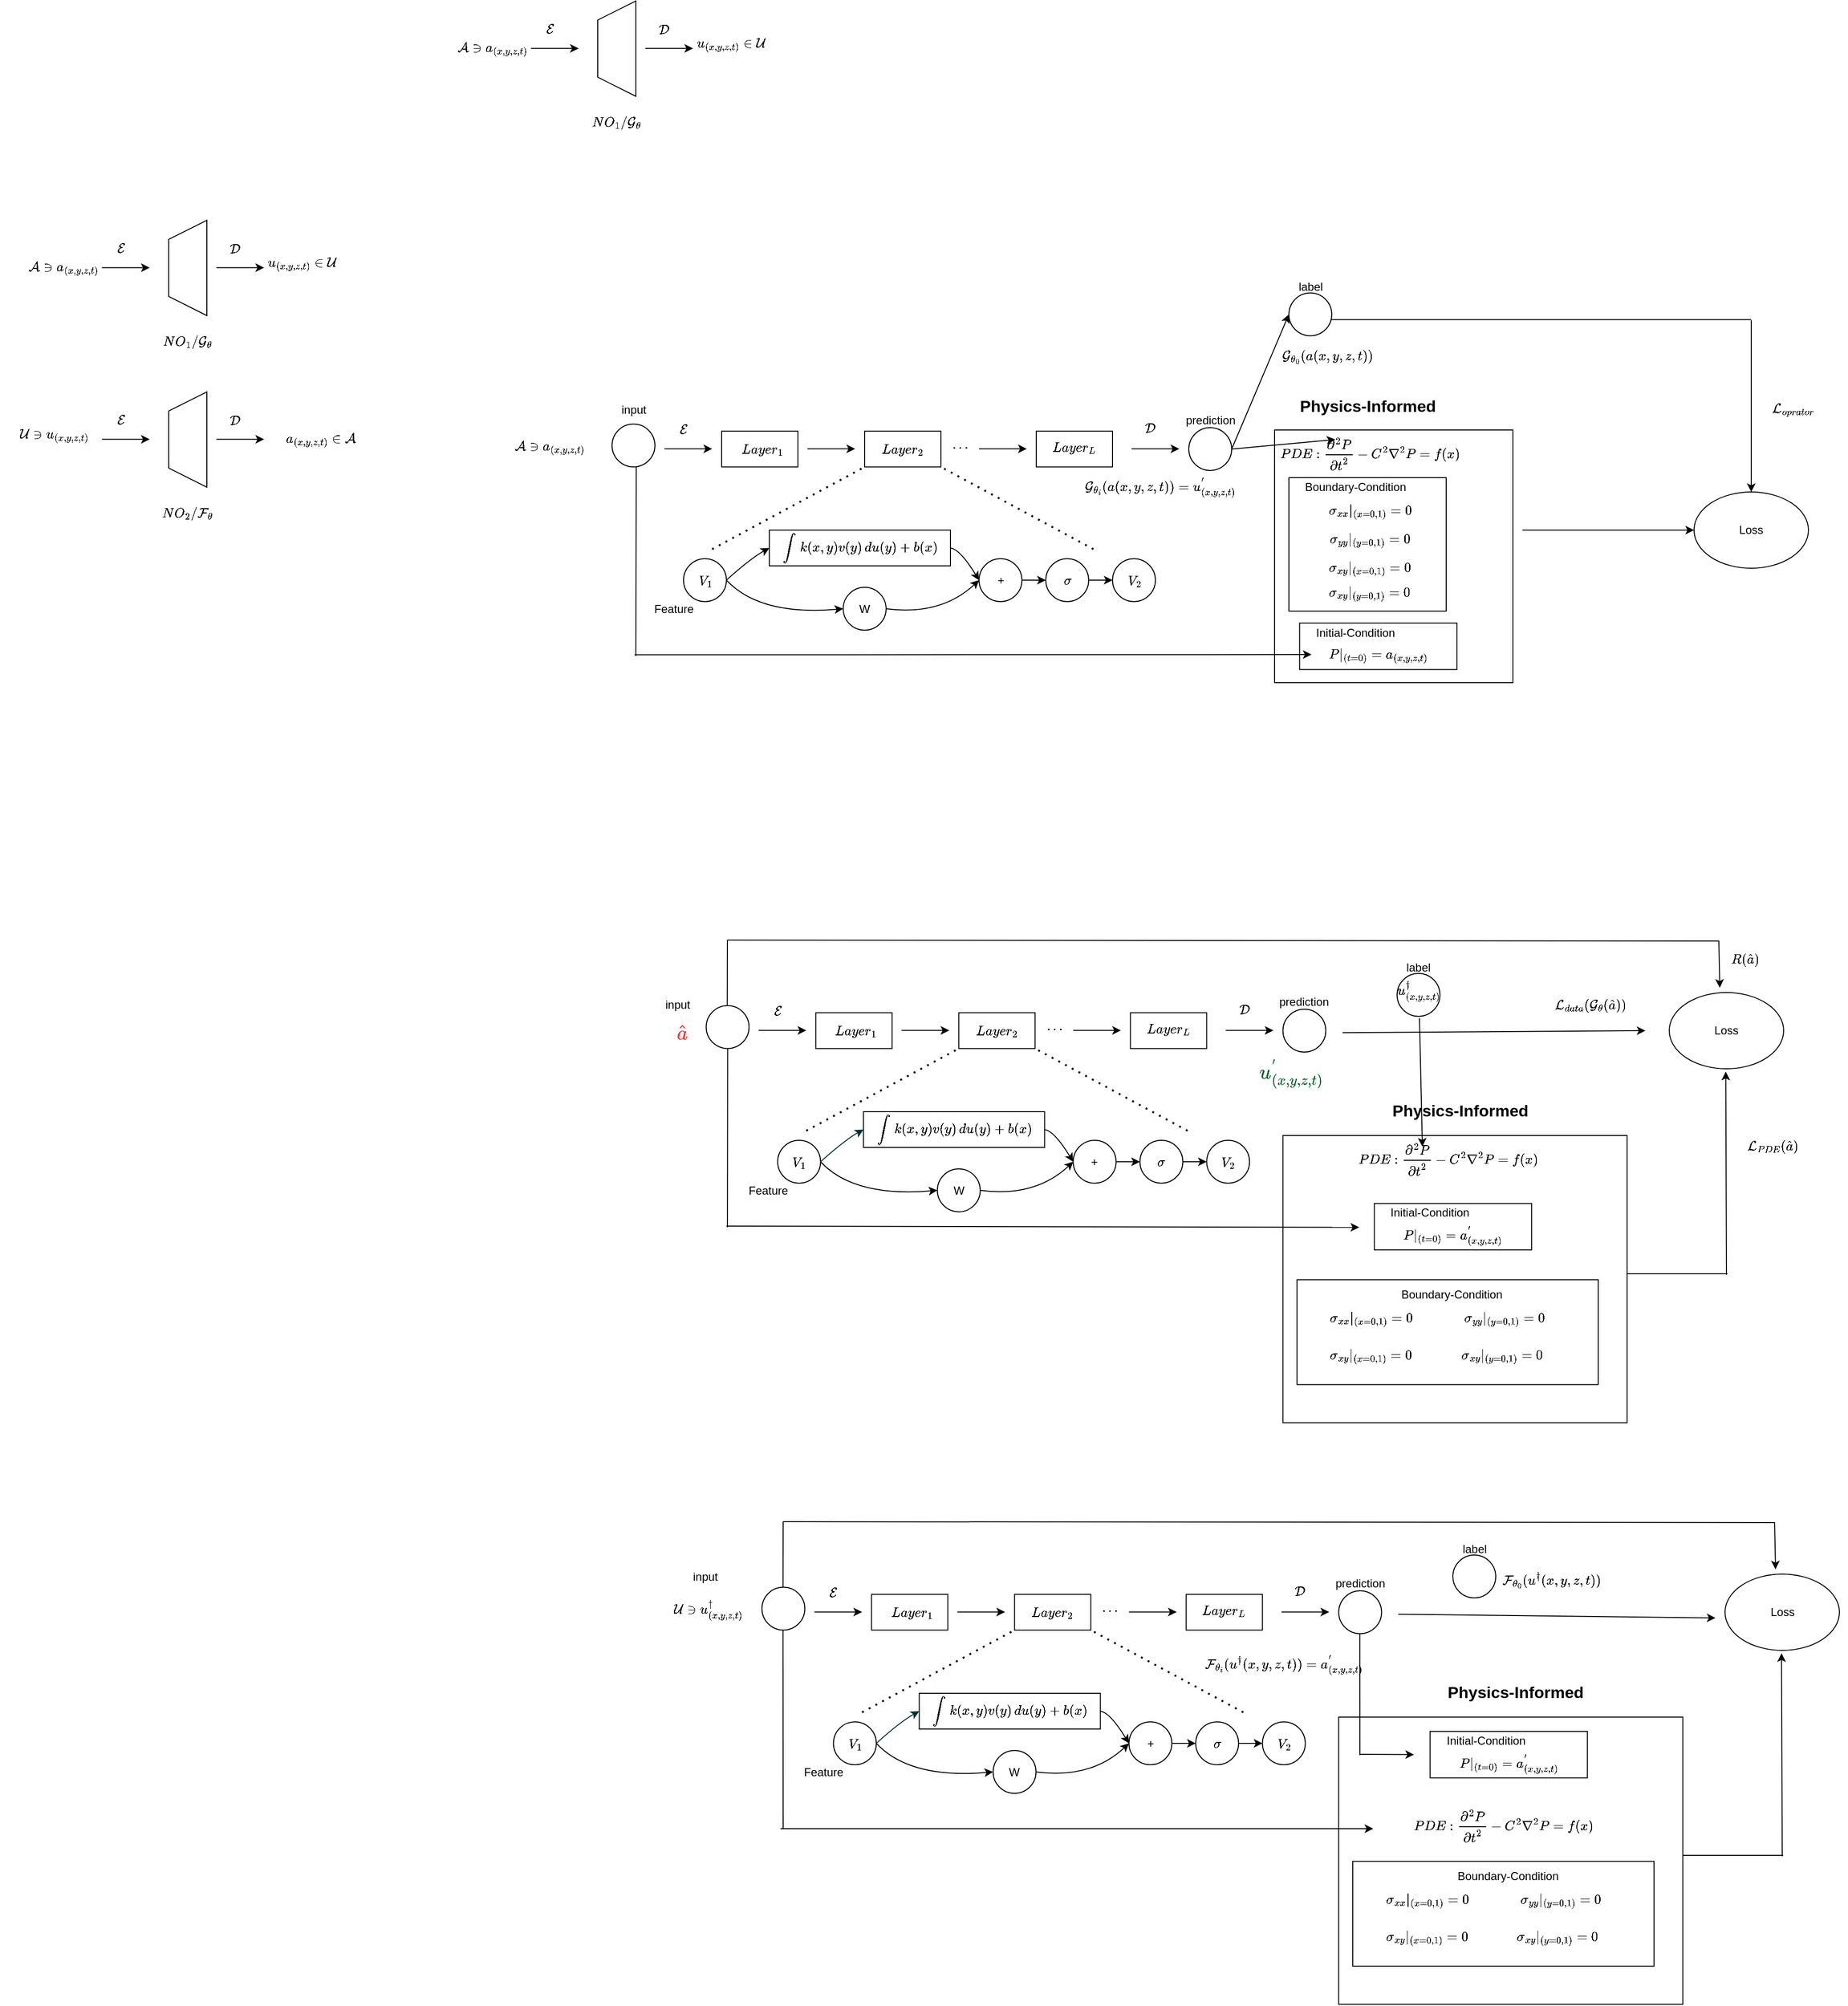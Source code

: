 <mxfile version="20.6.0" type="github">
  <diagram id="NjW-yhsZ5i_trCQD1ym4" name="第 1 页">
    <mxGraphModel dx="1153" dy="1777" grid="0" gridSize="10" guides="1" tooltips="1" connect="1" arrows="1" fold="1" page="1" pageScale="1" pageWidth="827" pageHeight="1169" math="1" shadow="0">
      <root>
        <mxCell id="0" />
        <mxCell id="1" parent="0" />
        <mxCell id="FUlJ05SnASZW4XO25VSm-4" value="$$\mathcal{A} \ni \mathcal{a}_{(x,y,z,t)}$$" style="text;html=1;strokeColor=none;fillColor=none;align=center;verticalAlign=middle;whiteSpace=wrap;rounded=0;" parent="1" vertex="1">
          <mxGeometry x="120" y="140" width="60" height="30" as="geometry" />
        </mxCell>
        <mxCell id="FUlJ05SnASZW4XO25VSm-5" value="" style="endArrow=classic;html=1;rounded=0;" parent="1" edge="1">
          <mxGeometry width="50" height="50" relative="1" as="geometry">
            <mxPoint x="190" y="154.8" as="sourcePoint" />
            <mxPoint x="240" y="154.8" as="targetPoint" />
          </mxGeometry>
        </mxCell>
        <mxCell id="FUlJ05SnASZW4XO25VSm-6" value="$$\mathcal{E}$$" style="text;html=1;strokeColor=none;fillColor=none;align=center;verticalAlign=middle;whiteSpace=wrap;rounded=0;" parent="1" vertex="1">
          <mxGeometry x="180" y="120" width="60" height="30" as="geometry" />
        </mxCell>
        <mxCell id="FUlJ05SnASZW4XO25VSm-7" value="" style="shape=trapezoid;perimeter=trapezoidPerimeter;whiteSpace=wrap;html=1;fixedSize=1;rotation=-90;" parent="1" vertex="1">
          <mxGeometry x="230" y="135" width="100" height="40" as="geometry" />
        </mxCell>
        <mxCell id="FUlJ05SnASZW4XO25VSm-8" value="&amp;nbsp;$$NO_{1}/\mathcal{G}_{\theta}$$" style="text;html=1;strokeColor=none;fillColor=none;align=center;verticalAlign=middle;whiteSpace=wrap;rounded=0;" parent="1" vertex="1">
          <mxGeometry x="245" y="210" width="70" height="30" as="geometry" />
        </mxCell>
        <mxCell id="FUlJ05SnASZW4XO25VSm-9" value="" style="endArrow=classic;html=1;rounded=0;" parent="1" edge="1">
          <mxGeometry width="50" height="50" relative="1" as="geometry">
            <mxPoint x="310" y="154.8" as="sourcePoint" />
            <mxPoint x="360" y="154.8" as="targetPoint" />
          </mxGeometry>
        </mxCell>
        <mxCell id="FUlJ05SnASZW4XO25VSm-10" value="$$\mathcal{D}$$" style="text;html=1;strokeColor=none;fillColor=none;align=center;verticalAlign=middle;whiteSpace=wrap;rounded=0;" parent="1" vertex="1">
          <mxGeometry x="300" y="120" width="60" height="30" as="geometry" />
        </mxCell>
        <mxCell id="FUlJ05SnASZW4XO25VSm-11" value="$$ \mathcal{u}_{(x,y,z,t)} \in \mathcal{U}$$" style="text;html=1;strokeColor=none;fillColor=none;align=center;verticalAlign=middle;whiteSpace=wrap;rounded=0;" parent="1" vertex="1">
          <mxGeometry x="370" y="135" width="60" height="30" as="geometry" />
        </mxCell>
        <mxCell id="FUlJ05SnASZW4XO25VSm-12" value="$$&amp;nbsp; \mathcal{a}_{(x,y,z,t)} \in\mathcal{A}&lt;br&gt;$$" style="text;html=1;strokeColor=none;fillColor=none;align=center;verticalAlign=middle;whiteSpace=wrap;rounded=0;" parent="1" vertex="1">
          <mxGeometry x="390" y="320" width="60" height="30" as="geometry" />
        </mxCell>
        <mxCell id="FUlJ05SnASZW4XO25VSm-13" value="" style="endArrow=classic;html=1;rounded=0;" parent="1" edge="1">
          <mxGeometry width="50" height="50" relative="1" as="geometry">
            <mxPoint x="190" y="334.8" as="sourcePoint" />
            <mxPoint x="240" y="334.8" as="targetPoint" />
          </mxGeometry>
        </mxCell>
        <mxCell id="FUlJ05SnASZW4XO25VSm-14" value="$$\mathcal{E}$$" style="text;html=1;strokeColor=none;fillColor=none;align=center;verticalAlign=middle;whiteSpace=wrap;rounded=0;" parent="1" vertex="1">
          <mxGeometry x="180" y="300" width="60" height="30" as="geometry" />
        </mxCell>
        <mxCell id="FUlJ05SnASZW4XO25VSm-15" value="" style="shape=trapezoid;perimeter=trapezoidPerimeter;whiteSpace=wrap;html=1;fixedSize=1;rotation=-90;" parent="1" vertex="1">
          <mxGeometry x="230" y="315" width="100" height="40" as="geometry" />
        </mxCell>
        <mxCell id="FUlJ05SnASZW4XO25VSm-16" value="&amp;nbsp;$$NO_{2}/\mathcal{F}_{\theta}$$" style="text;html=1;strokeColor=none;fillColor=none;align=center;verticalAlign=middle;whiteSpace=wrap;rounded=0;" parent="1" vertex="1">
          <mxGeometry x="245" y="390" width="70" height="30" as="geometry" />
        </mxCell>
        <mxCell id="FUlJ05SnASZW4XO25VSm-17" value="" style="endArrow=classic;html=1;rounded=0;" parent="1" edge="1">
          <mxGeometry width="50" height="50" relative="1" as="geometry">
            <mxPoint x="310" y="334.8" as="sourcePoint" />
            <mxPoint x="360" y="334.8" as="targetPoint" />
          </mxGeometry>
        </mxCell>
        <mxCell id="FUlJ05SnASZW4XO25VSm-18" value="$$\mathcal{D}$$" style="text;html=1;strokeColor=none;fillColor=none;align=center;verticalAlign=middle;whiteSpace=wrap;rounded=0;" parent="1" vertex="1">
          <mxGeometry x="300" y="300" width="60" height="30" as="geometry" />
        </mxCell>
        <mxCell id="FUlJ05SnASZW4XO25VSm-19" value="$$&amp;nbsp;\mathcal{U} \ni&lt;br&gt;\mathcal{u}_{(x,y,z,t)} $$" style="text;html=1;strokeColor=none;fillColor=none;align=center;verticalAlign=middle;whiteSpace=wrap;rounded=0;" parent="1" vertex="1">
          <mxGeometry x="110" y="315" width="60" height="30" as="geometry" />
        </mxCell>
        <mxCell id="FUlJ05SnASZW4XO25VSm-20" value="$$\mathcal{A} \ni \mathcal{a}_{(x,y,z,t)}$$" style="text;html=1;strokeColor=none;fillColor=none;align=center;verticalAlign=middle;whiteSpace=wrap;rounded=0;" parent="1" vertex="1">
          <mxGeometry x="570" y="-90" width="60" height="30" as="geometry" />
        </mxCell>
        <mxCell id="FUlJ05SnASZW4XO25VSm-21" value="" style="endArrow=classic;html=1;rounded=0;" parent="1" edge="1">
          <mxGeometry width="50" height="50" relative="1" as="geometry">
            <mxPoint x="640" y="-75.2" as="sourcePoint" />
            <mxPoint x="690" y="-75.2" as="targetPoint" />
          </mxGeometry>
        </mxCell>
        <mxCell id="FUlJ05SnASZW4XO25VSm-22" value="$$\mathcal{E}$$" style="text;html=1;strokeColor=none;fillColor=none;align=center;verticalAlign=middle;whiteSpace=wrap;rounded=0;" parent="1" vertex="1">
          <mxGeometry x="630" y="-110" width="60" height="30" as="geometry" />
        </mxCell>
        <mxCell id="FUlJ05SnASZW4XO25VSm-23" value="" style="shape=trapezoid;perimeter=trapezoidPerimeter;whiteSpace=wrap;html=1;fixedSize=1;rotation=-90;" parent="1" vertex="1">
          <mxGeometry x="680" y="-95" width="100" height="40" as="geometry" />
        </mxCell>
        <mxCell id="FUlJ05SnASZW4XO25VSm-24" value="&amp;nbsp;$$NO_{1}/\mathcal{G}_{\theta}$$" style="text;html=1;strokeColor=none;fillColor=none;align=center;verticalAlign=middle;whiteSpace=wrap;rounded=0;" parent="1" vertex="1">
          <mxGeometry x="695" y="-20" width="70" height="30" as="geometry" />
        </mxCell>
        <mxCell id="FUlJ05SnASZW4XO25VSm-25" value="" style="endArrow=classic;html=1;rounded=0;" parent="1" edge="1">
          <mxGeometry width="50" height="50" relative="1" as="geometry">
            <mxPoint x="760" y="-75.2" as="sourcePoint" />
            <mxPoint x="810" y="-75.2" as="targetPoint" />
          </mxGeometry>
        </mxCell>
        <mxCell id="FUlJ05SnASZW4XO25VSm-26" value="$$\mathcal{D}$$" style="text;html=1;strokeColor=none;fillColor=none;align=center;verticalAlign=middle;whiteSpace=wrap;rounded=0;" parent="1" vertex="1">
          <mxGeometry x="750" y="-110" width="60" height="30" as="geometry" />
        </mxCell>
        <mxCell id="FUlJ05SnASZW4XO25VSm-27" value="$$ \mathcal{u}_{(x,y,z,t)} \in \mathcal{U}$$" style="text;html=1;strokeColor=none;fillColor=none;align=center;verticalAlign=middle;whiteSpace=wrap;rounded=0;" parent="1" vertex="1">
          <mxGeometry x="820" y="-95" width="60" height="30" as="geometry" />
        </mxCell>
        <mxCell id="FUlJ05SnASZW4XO25VSm-466" value="" style="endArrow=classic;html=1;rounded=0;" parent="1" edge="1">
          <mxGeometry width="50" height="50" relative="1" as="geometry">
            <mxPoint x="878.75" y="954.8" as="sourcePoint" />
            <mxPoint x="928.75" y="954.8" as="targetPoint" />
          </mxGeometry>
        </mxCell>
        <mxCell id="FUlJ05SnASZW4XO25VSm-467" value="$$\mathcal{E}$$" style="text;html=1;strokeColor=none;fillColor=none;align=center;verticalAlign=middle;whiteSpace=wrap;rounded=0;" parent="1" vertex="1">
          <mxGeometry x="868.75" y="920" width="60" height="30" as="geometry" />
        </mxCell>
        <mxCell id="FUlJ05SnASZW4XO25VSm-468" value="" style="endArrow=classic;html=1;rounded=0;" parent="1" edge="1">
          <mxGeometry width="50" height="50" relative="1" as="geometry">
            <mxPoint x="1368.75" y="954.8" as="sourcePoint" />
            <mxPoint x="1418.75" y="954.8" as="targetPoint" />
          </mxGeometry>
        </mxCell>
        <mxCell id="FUlJ05SnASZW4XO25VSm-469" value="$$\mathcal{D}$$" style="text;html=1;strokeColor=none;fillColor=none;align=center;verticalAlign=middle;whiteSpace=wrap;rounded=0;" parent="1" vertex="1">
          <mxGeometry x="1358.75" y="920" width="60" height="25" as="geometry" />
        </mxCell>
        <mxCell id="FUlJ05SnASZW4XO25VSm-470" value="" style="rounded=0;whiteSpace=wrap;html=1;" parent="1" vertex="1">
          <mxGeometry x="938.75" y="936.25" width="80" height="37.5" as="geometry" />
        </mxCell>
        <mxCell id="FUlJ05SnASZW4XO25VSm-471" value="&lt;font color=&quot;#006633&quot; size=&quot;1&quot;&gt;&lt;b style=&quot;font-size: 18px;&quot;&gt;$$ \mathcal{u}_{(x,y,z,t)}^{&#39;} $$&lt;/b&gt;&lt;/font&gt;" style="text;html=1;strokeColor=none;fillColor=none;align=center;verticalAlign=middle;whiteSpace=wrap;rounded=0;" parent="1" vertex="1">
          <mxGeometry x="1393.75" y="985" width="87.5" height="30" as="geometry" />
        </mxCell>
        <mxCell id="FUlJ05SnASZW4XO25VSm-472" value="" style="rounded=0;whiteSpace=wrap;html=1;" parent="1" vertex="1">
          <mxGeometry x="1088.75" y="936.25" width="80" height="37.5" as="geometry" />
        </mxCell>
        <mxCell id="FUlJ05SnASZW4XO25VSm-473" value="" style="endArrow=classic;html=1;rounded=0;" parent="1" edge="1">
          <mxGeometry width="50" height="50" relative="1" as="geometry">
            <mxPoint x="1028.75" y="954.76" as="sourcePoint" />
            <mxPoint x="1078.75" y="954.76" as="targetPoint" />
          </mxGeometry>
        </mxCell>
        <mxCell id="FUlJ05SnASZW4XO25VSm-474" value="" style="rounded=0;whiteSpace=wrap;html=1;" parent="1" vertex="1">
          <mxGeometry x="1268.75" y="936.25" width="80" height="37.5" as="geometry" />
        </mxCell>
        <mxCell id="FUlJ05SnASZW4XO25VSm-475" value="" style="endArrow=classic;html=1;rounded=0;" parent="1" edge="1">
          <mxGeometry width="50" height="50" relative="1" as="geometry">
            <mxPoint x="1208.75" y="954.76" as="sourcePoint" />
            <mxPoint x="1258.75" y="954.76" as="targetPoint" />
          </mxGeometry>
        </mxCell>
        <mxCell id="FUlJ05SnASZW4XO25VSm-476" value="$$\cdots$$" style="text;html=1;strokeColor=none;fillColor=none;align=center;verticalAlign=middle;whiteSpace=wrap;rounded=0;" parent="1" vertex="1">
          <mxGeometry x="1158.75" y="940" width="60" height="25" as="geometry" />
        </mxCell>
        <mxCell id="FUlJ05SnASZW4XO25VSm-477" value="" style="endArrow=none;dashed=1;html=1;dashPattern=1 3;strokeWidth=2;rounded=0;" parent="1" edge="1">
          <mxGeometry width="50" height="50" relative="1" as="geometry">
            <mxPoint x="928.75" y="1060" as="sourcePoint" />
            <mxPoint x="1088.75" y="973.75" as="targetPoint" />
          </mxGeometry>
        </mxCell>
        <mxCell id="FUlJ05SnASZW4XO25VSm-478" value="" style="endArrow=none;dashed=1;html=1;dashPattern=1 3;strokeWidth=2;rounded=0;" parent="1" edge="1">
          <mxGeometry width="50" height="50" relative="1" as="geometry">
            <mxPoint x="1328.75" y="1060" as="sourcePoint" />
            <mxPoint x="1168.75" y="973.75" as="targetPoint" />
          </mxGeometry>
        </mxCell>
        <mxCell id="FUlJ05SnASZW4XO25VSm-479" value="" style="ellipse;whiteSpace=wrap;html=1;aspect=fixed;fillColor=none;" parent="1" vertex="1">
          <mxGeometry x="1428.75" y="932.5" width="45" height="45" as="geometry" />
        </mxCell>
        <mxCell id="FUlJ05SnASZW4XO25VSm-480" value="" style="ellipse;whiteSpace=wrap;html=1;aspect=fixed;" parent="1" vertex="1">
          <mxGeometry x="823.75" y="928.75" width="45" height="45" as="geometry" />
        </mxCell>
        <mxCell id="FUlJ05SnASZW4XO25VSm-481" value="$$V_{1}$$" style="text;html=1;strokeColor=none;fillColor=none;align=center;verticalAlign=middle;whiteSpace=wrap;rounded=0;" parent="1" vertex="1">
          <mxGeometry x="891.25" y="1077.5" width="60" height="30" as="geometry" />
        </mxCell>
        <mxCell id="FUlJ05SnASZW4XO25VSm-482" value="" style="ellipse;whiteSpace=wrap;html=1;aspect=fixed;fillColor=none;" parent="1" vertex="1">
          <mxGeometry x="898.75" y="1070" width="45" height="45" as="geometry" />
        </mxCell>
        <mxCell id="FUlJ05SnASZW4XO25VSm-483" value="Feature" style="text;html=1;strokeColor=none;fillColor=none;align=center;verticalAlign=middle;whiteSpace=wrap;rounded=0;" parent="1" vertex="1">
          <mxGeometry x="858.75" y="1107.5" width="60" height="30" as="geometry" />
        </mxCell>
        <mxCell id="FUlJ05SnASZW4XO25VSm-484" value="" style="rounded=0;whiteSpace=wrap;html=1;" parent="1" vertex="1">
          <mxGeometry x="988.75" y="1040" width="190" height="37.5" as="geometry" />
        </mxCell>
        <mxCell id="FUlJ05SnASZW4XO25VSm-485" value="" style="ellipse;whiteSpace=wrap;html=1;aspect=fixed;" parent="1" vertex="1">
          <mxGeometry x="1066.25" y="1100" width="45" height="45" as="geometry" />
        </mxCell>
        <mxCell id="FUlJ05SnASZW4XO25VSm-486" value="" style="ellipse;whiteSpace=wrap;html=1;aspect=fixed;" parent="1" vertex="1">
          <mxGeometry x="1208.75" y="1070" width="45" height="45" as="geometry" />
        </mxCell>
        <mxCell id="FUlJ05SnASZW4XO25VSm-487" value="W" style="text;html=1;strokeColor=none;fillColor=none;align=center;verticalAlign=middle;whiteSpace=wrap;rounded=0;" parent="1" vertex="1">
          <mxGeometry x="1058.75" y="1107.5" width="60" height="30" as="geometry" />
        </mxCell>
        <mxCell id="FUlJ05SnASZW4XO25VSm-488" value="" style="ellipse;whiteSpace=wrap;html=1;aspect=fixed;" parent="1" vertex="1">
          <mxGeometry x="1278.75" y="1070" width="45" height="45" as="geometry" />
        </mxCell>
        <mxCell id="FUlJ05SnASZW4XO25VSm-489" value="" style="ellipse;whiteSpace=wrap;html=1;aspect=fixed;" parent="1" vertex="1">
          <mxGeometry x="1348.75" y="1070" width="45" height="45" as="geometry" />
        </mxCell>
        <mxCell id="FUlJ05SnASZW4XO25VSm-490" value="$$Layer_{1}$$" style="text;html=1;strokeColor=none;fillColor=none;align=center;verticalAlign=middle;whiteSpace=wrap;rounded=0;" parent="1" vertex="1">
          <mxGeometry x="951.25" y="940" width="60" height="30" as="geometry" />
        </mxCell>
        <mxCell id="FUlJ05SnASZW4XO25VSm-491" value="$$Layer_{2}$$" style="text;html=1;strokeColor=none;fillColor=none;align=center;verticalAlign=middle;whiteSpace=wrap;rounded=0;" parent="1" vertex="1">
          <mxGeometry x="1098.75" y="940" width="60" height="30" as="geometry" />
        </mxCell>
        <mxCell id="FUlJ05SnASZW4XO25VSm-492" value="$$Layer_{L}$$" style="text;html=1;strokeColor=none;fillColor=none;align=center;verticalAlign=middle;whiteSpace=wrap;rounded=0;" parent="1" vertex="1">
          <mxGeometry x="1278.75" y="937.5" width="60" height="30" as="geometry" />
        </mxCell>
        <mxCell id="FUlJ05SnASZW4XO25VSm-493" value="+" style="text;html=1;strokeColor=none;fillColor=none;align=center;verticalAlign=middle;whiteSpace=wrap;rounded=0;" parent="1" vertex="1">
          <mxGeometry x="1201.25" y="1077.5" width="60" height="30" as="geometry" />
        </mxCell>
        <mxCell id="FUlJ05SnASZW4XO25VSm-494" value="$$\sigma$$" style="text;html=1;strokeColor=none;fillColor=none;align=center;verticalAlign=middle;whiteSpace=wrap;rounded=0;" parent="1" vertex="1">
          <mxGeometry x="1271.25" y="1077.5" width="60" height="30" as="geometry" />
        </mxCell>
        <mxCell id="FUlJ05SnASZW4XO25VSm-495" value="$$V_{2}$$" style="text;html=1;strokeColor=none;fillColor=none;align=center;verticalAlign=middle;whiteSpace=wrap;rounded=0;" parent="1" vertex="1">
          <mxGeometry x="1341.25" y="1077.5" width="60" height="30" as="geometry" />
        </mxCell>
        <mxCell id="FUlJ05SnASZW4XO25VSm-496" value="" style="curved=1;endArrow=classic;html=1;rounded=0;exitX=1;exitY=0.5;exitDx=0;exitDy=0;entryX=0;entryY=0.5;entryDx=0;entryDy=0;strokeColor=#003333;" parent="1" source="FUlJ05SnASZW4XO25VSm-482" target="FUlJ05SnASZW4XO25VSm-484" edge="1">
          <mxGeometry width="50" height="50" relative="1" as="geometry">
            <mxPoint x="958.75" y="1077.5" as="sourcePoint" />
            <mxPoint x="993.75" y="1027.5" as="targetPoint" />
            <Array as="points">
              <mxPoint x="968.75" y="1070" />
            </Array>
          </mxGeometry>
        </mxCell>
        <mxCell id="FUlJ05SnASZW4XO25VSm-497" value="" style="curved=1;endArrow=classic;html=1;rounded=0;exitX=1;exitY=0.5;exitDx=0;exitDy=0;entryX=0;entryY=0.5;entryDx=0;entryDy=0;strokeColor=#000000;" parent="1" source="FUlJ05SnASZW4XO25VSm-482" target="FUlJ05SnASZW4XO25VSm-485" edge="1">
          <mxGeometry width="50" height="50" relative="1" as="geometry">
            <mxPoint x="953.75" y="1102.5" as="sourcePoint" />
            <mxPoint x="1038.75" y="1130" as="targetPoint" />
            <Array as="points">
              <mxPoint x="978.75" y="1130" />
            </Array>
          </mxGeometry>
        </mxCell>
        <mxCell id="FUlJ05SnASZW4XO25VSm-498" value="" style="curved=1;endArrow=classic;html=1;rounded=0;exitX=1;exitY=0.5;exitDx=0;exitDy=0;entryX=0;entryY=0.5;entryDx=0;entryDy=0;strokeColor=#000000;" parent="1" source="FUlJ05SnASZW4XO25VSm-485" target="FUlJ05SnASZW4XO25VSm-486" edge="1">
          <mxGeometry width="50" height="50" relative="1" as="geometry">
            <mxPoint x="1118.75" y="1120" as="sourcePoint" />
            <mxPoint x="1208.75" y="1130" as="targetPoint" />
            <Array as="points">
              <mxPoint x="1168.75" y="1130" />
            </Array>
          </mxGeometry>
        </mxCell>
        <mxCell id="FUlJ05SnASZW4XO25VSm-499" value="" style="curved=1;endArrow=classic;html=1;rounded=0;exitX=1;exitY=0.5;exitDx=0;exitDy=0;entryX=0;entryY=0.5;entryDx=0;entryDy=0;strokeColor=#000000;" parent="1" source="FUlJ05SnASZW4XO25VSm-484" target="FUlJ05SnASZW4XO25VSm-486" edge="1">
          <mxGeometry width="50" height="50" relative="1" as="geometry">
            <mxPoint x="1188.75" y="1050" as="sourcePoint" />
            <mxPoint x="1286.25" y="1020" as="targetPoint" />
            <Array as="points">
              <mxPoint x="1188.75" y="1060" />
            </Array>
          </mxGeometry>
        </mxCell>
        <mxCell id="FUlJ05SnASZW4XO25VSm-500" value="" style="endArrow=classic;html=1;rounded=0;exitX=1;exitY=0.5;exitDx=0;exitDy=0;entryX=0;entryY=0.5;entryDx=0;entryDy=0;" parent="1" source="FUlJ05SnASZW4XO25VSm-486" target="FUlJ05SnASZW4XO25VSm-488" edge="1">
          <mxGeometry width="50" height="50" relative="1" as="geometry">
            <mxPoint x="1218.75" y="1130" as="sourcePoint" />
            <mxPoint x="1258.75" y="1130" as="targetPoint" />
          </mxGeometry>
        </mxCell>
        <mxCell id="FUlJ05SnASZW4XO25VSm-501" value="" style="endArrow=classic;html=1;rounded=0;exitX=1;exitY=0.5;exitDx=0;exitDy=0;entryX=0;entryY=0.5;entryDx=0;entryDy=0;" parent="1" source="FUlJ05SnASZW4XO25VSm-488" target="FUlJ05SnASZW4XO25VSm-489" edge="1">
          <mxGeometry width="50" height="50" relative="1" as="geometry">
            <mxPoint x="1263.75" y="1102.5" as="sourcePoint" />
            <mxPoint x="1288.75" y="1102.5" as="targetPoint" />
          </mxGeometry>
        </mxCell>
        <mxCell id="FUlJ05SnASZW4XO25VSm-502" value="$$\int_{}^{} k(x,y)v(y)\,du(y)&amp;nbsp; +b(x)$$" style="text;html=1;strokeColor=none;fillColor=none;align=center;verticalAlign=middle;whiteSpace=wrap;rounded=0;" parent="1" vertex="1">
          <mxGeometry x="997.5" y="1043.75" width="172.5" height="30" as="geometry" />
        </mxCell>
        <mxCell id="FUlJ05SnASZW4XO25VSm-503" value="prediction" style="text;html=1;strokeColor=none;fillColor=none;align=center;verticalAlign=middle;whiteSpace=wrap;rounded=0;" parent="1" vertex="1">
          <mxGeometry x="1421.25" y="910" width="60" height="30" as="geometry" />
        </mxCell>
        <mxCell id="FUlJ05SnASZW4XO25VSm-504" value="input" style="text;html=1;strokeColor=none;fillColor=none;align=center;verticalAlign=middle;whiteSpace=wrap;rounded=0;" parent="1" vertex="1">
          <mxGeometry x="763.75" y="913" width="60" height="30" as="geometry" />
        </mxCell>
        <mxCell id="FUlJ05SnASZW4XO25VSm-505" value="&lt;font style=&quot;font-size: 17px;&quot;&gt;&lt;b&gt;Physics-Informed&lt;/b&gt;&lt;/font&gt;" style="text;html=1;strokeColor=none;fillColor=none;align=center;verticalAlign=middle;whiteSpace=wrap;rounded=0;" parent="1" vertex="1">
          <mxGeometry x="1524.63" y="1015" width="180" height="50" as="geometry" />
        </mxCell>
        <mxCell id="FUlJ05SnASZW4XO25VSm-506" value="" style="rounded=0;whiteSpace=wrap;html=1;fillColor=none;" parent="1" vertex="1">
          <mxGeometry x="1428.75" y="1065" width="361" height="301.25" as="geometry" />
        </mxCell>
        <mxCell id="FUlJ05SnASZW4XO25VSm-507" value="$$PDE:\frac{{\partial&amp;nbsp;&lt;br&gt;}^2 P&amp;nbsp; }{{\partial t}^{2}} - C^2 {\nabla}^{2} P =f(x)$$" style="text;html=1;strokeColor=none;fillColor=none;align=center;verticalAlign=middle;whiteSpace=wrap;rounded=0;" parent="1" vertex="1">
          <mxGeometry x="1531.5" y="1075" width="140" height="30" as="geometry" />
        </mxCell>
        <mxCell id="FUlJ05SnASZW4XO25VSm-508" value="$$\sigma_{xx}|_{(x=0,1)} =0$$" style="text;html=1;strokeColor=none;fillColor=none;align=center;verticalAlign=middle;whiteSpace=wrap;rounded=0;" parent="1" vertex="1">
          <mxGeometry x="1451" y="1241.88" width="140" height="30" as="geometry" />
        </mxCell>
        <mxCell id="FUlJ05SnASZW4XO25VSm-509" value="$$\sigma_{xy}|_{(x=0,1)} =0$$" style="text;html=1;strokeColor=none;fillColor=none;align=center;verticalAlign=middle;whiteSpace=wrap;rounded=0;" parent="1" vertex="1">
          <mxGeometry x="1451" y="1280.63" width="140" height="30" as="geometry" />
        </mxCell>
        <mxCell id="FUlJ05SnASZW4XO25VSm-510" value="$$\sigma_{yy}|_{(y=0,1)} =0$$" style="text;html=1;strokeColor=none;fillColor=none;align=center;verticalAlign=middle;whiteSpace=wrap;rounded=0;" parent="1" vertex="1">
          <mxGeometry x="1591" y="1241.88" width="140" height="30" as="geometry" />
        </mxCell>
        <mxCell id="FUlJ05SnASZW4XO25VSm-511" value="$$\sigma_{xy}|_{(y=0,1)} =0$$" style="text;html=1;strokeColor=none;fillColor=none;align=center;verticalAlign=middle;whiteSpace=wrap;rounded=0;" parent="1" vertex="1">
          <mxGeometry x="1588.5" y="1280.63" width="140" height="30" as="geometry" />
        </mxCell>
        <mxCell id="FUlJ05SnASZW4XO25VSm-512" value="" style="rounded=0;whiteSpace=wrap;html=1;fillColor=none;" parent="1" vertex="1">
          <mxGeometry x="1443.5" y="1216.25" width="316" height="110" as="geometry" />
        </mxCell>
        <mxCell id="FUlJ05SnASZW4XO25VSm-513" value="Boundary-Condition" style="text;html=1;strokeColor=none;fillColor=none;align=center;verticalAlign=middle;whiteSpace=wrap;rounded=0;" parent="1" vertex="1">
          <mxGeometry x="1536" y="1221.88" width="140" height="20" as="geometry" />
        </mxCell>
        <mxCell id="FUlJ05SnASZW4XO25VSm-514" value="" style="endArrow=classic;html=1;rounded=0;fontSize=17;endFill=1;" parent="1" edge="1">
          <mxGeometry width="50" height="50" relative="1" as="geometry">
            <mxPoint x="1491.25" y="957.08" as="sourcePoint" />
            <mxPoint x="1809" y="955" as="targetPoint" />
          </mxGeometry>
        </mxCell>
        <mxCell id="FUlJ05SnASZW4XO25VSm-515" value="" style="ellipse;whiteSpace=wrap;html=1;aspect=fixed;" parent="1" vertex="1">
          <mxGeometry x="1548.5" y="895" width="45" height="45" as="geometry" />
        </mxCell>
        <mxCell id="FUlJ05SnASZW4XO25VSm-516" value="label" style="text;html=1;strokeColor=none;fillColor=none;align=center;verticalAlign=middle;whiteSpace=wrap;rounded=0;" parent="1" vertex="1">
          <mxGeometry x="1541" y="873.75" width="60" height="30" as="geometry" />
        </mxCell>
        <mxCell id="FUlJ05SnASZW4XO25VSm-517" value="$$ \mathcal{u}_{(x,y,z,t)}^{\dagger}$$" style="text;html=1;strokeColor=none;fillColor=none;align=center;verticalAlign=middle;whiteSpace=wrap;rounded=0;" parent="1" vertex="1">
          <mxGeometry x="1541" y="895" width="60" height="38.75" as="geometry" />
        </mxCell>
        <mxCell id="FUlJ05SnASZW4XO25VSm-518" value="&lt;font style=&quot;font-size: 18px;&quot; color=&quot;#ff3333&quot;&gt;$$\hat{a}$$&lt;/font&gt;" style="text;html=1;strokeColor=none;fillColor=none;align=center;verticalAlign=middle;whiteSpace=wrap;rounded=0;" parent="1" vertex="1">
          <mxGeometry x="769" y="943" width="60" height="30" as="geometry" />
        </mxCell>
        <mxCell id="FUlJ05SnASZW4XO25VSm-519" value="" style="rounded=0;whiteSpace=wrap;html=1;fillColor=none;" parent="1" vertex="1">
          <mxGeometry x="1524.63" y="1136.25" width="165" height="48.75" as="geometry" />
        </mxCell>
        <mxCell id="FUlJ05SnASZW4XO25VSm-520" value="Initial-Condition" style="text;html=1;strokeColor=none;fillColor=none;align=center;verticalAlign=middle;whiteSpace=wrap;rounded=0;" parent="1" vertex="1">
          <mxGeometry x="1513.38" y="1136.25" width="140" height="20" as="geometry" />
        </mxCell>
        <mxCell id="FUlJ05SnASZW4XO25VSm-521" value="$$P|_{(t=0)} =\mathcal{a}_{(x,y,z,t)}^{&#39;}&lt;br&gt;$$" style="text;html=1;strokeColor=none;fillColor=none;align=center;verticalAlign=middle;whiteSpace=wrap;rounded=0;" parent="1" vertex="1">
          <mxGeometry x="1537.13" y="1155" width="140" height="30" as="geometry" />
        </mxCell>
        <mxCell id="FUlJ05SnASZW4XO25VSm-522" value="Loss" style="text;html=1;strokeColor=none;fillColor=none;align=center;verticalAlign=middle;whiteSpace=wrap;rounded=0;" parent="1" vertex="1">
          <mxGeometry x="1864" y="940" width="60" height="30" as="geometry" />
        </mxCell>
        <mxCell id="FUlJ05SnASZW4XO25VSm-523" value="" style="ellipse;whiteSpace=wrap;html=1;fillColor=none;" parent="1" vertex="1">
          <mxGeometry x="1834" y="915" width="120" height="80" as="geometry" />
        </mxCell>
        <mxCell id="FUlJ05SnASZW4XO25VSm-524" value="" style="endArrow=classic;html=1;rounded=0;strokeColor=#000000;fontSize=18;fontColor=#006633;" parent="1" edge="1">
          <mxGeometry width="50" height="50" relative="1" as="geometry">
            <mxPoint x="845" y="1160" as="sourcePoint" />
            <mxPoint x="1508.75" y="1161.3" as="targetPoint" />
          </mxGeometry>
        </mxCell>
        <mxCell id="FUlJ05SnASZW4XO25VSm-525" value="" style="endArrow=none;html=1;rounded=0;strokeColor=#000000;fontSize=18;fontColor=#006633;endFill=0;" parent="1" edge="1">
          <mxGeometry width="50" height="50" relative="1" as="geometry">
            <mxPoint x="846.28" y="973.75" as="sourcePoint" />
            <mxPoint x="846.04" y="1161.25" as="targetPoint" />
          </mxGeometry>
        </mxCell>
        <mxCell id="FUlJ05SnASZW4XO25VSm-526" value="" style="endArrow=classic;html=1;rounded=0;strokeColor=#000000;fontSize=18;fontColor=#006633;entryX=0.311;entryY=0.053;entryDx=0;entryDy=0;entryPerimeter=0;" parent="1" target="FUlJ05SnASZW4XO25VSm-507" edge="1">
          <mxGeometry width="50" height="50" relative="1" as="geometry">
            <mxPoint x="1572" y="942" as="sourcePoint" />
            <mxPoint x="1542" y="1082" as="targetPoint" />
          </mxGeometry>
        </mxCell>
        <mxCell id="FUlJ05SnASZW4XO25VSm-527" value="" style="endArrow=none;html=1;rounded=0;strokeColor=#000000;fontSize=18;fontColor=#006633;endFill=0;" parent="1" edge="1">
          <mxGeometry width="50" height="50" relative="1" as="geometry">
            <mxPoint x="1789.75" y="1210" as="sourcePoint" />
            <mxPoint x="1895.0" y="1210" as="targetPoint" />
          </mxGeometry>
        </mxCell>
        <mxCell id="FUlJ05SnASZW4XO25VSm-528" value="" style="endArrow=classic;html=1;rounded=0;strokeColor=#000000;fontSize=18;fontColor=#006633;" parent="1" edge="1">
          <mxGeometry width="50" height="50" relative="1" as="geometry">
            <mxPoint x="1894" y="1211" as="sourcePoint" />
            <mxPoint x="1893.29" y="998" as="targetPoint" />
          </mxGeometry>
        </mxCell>
        <mxCell id="FUlJ05SnASZW4XO25VSm-529" value="" style="endArrow=none;html=1;rounded=0;strokeColor=#000000;fontSize=18;fontColor=#006633;endFill=0;" parent="1" edge="1">
          <mxGeometry width="50" height="50" relative="1" as="geometry">
            <mxPoint x="846" y="860" as="sourcePoint" />
            <mxPoint x="845.85" y="928.75" as="targetPoint" />
          </mxGeometry>
        </mxCell>
        <mxCell id="FUlJ05SnASZW4XO25VSm-530" value="" style="endArrow=none;html=1;rounded=0;strokeColor=#000000;fontSize=18;fontColor=#006633;endFill=0;" parent="1" edge="1">
          <mxGeometry width="50" height="50" relative="1" as="geometry">
            <mxPoint x="846" y="860" as="sourcePoint" />
            <mxPoint x="1886.37" y="861" as="targetPoint" />
          </mxGeometry>
        </mxCell>
        <mxCell id="FUlJ05SnASZW4XO25VSm-531" value="" style="endArrow=classic;html=1;rounded=0;strokeColor=#000000;fontSize=18;fontColor=#006633;" parent="1" edge="1">
          <mxGeometry width="50" height="50" relative="1" as="geometry">
            <mxPoint x="1886" y="861" as="sourcePoint" />
            <mxPoint x="1887" y="910.0" as="targetPoint" />
          </mxGeometry>
        </mxCell>
        <mxCell id="FUlJ05SnASZW4XO25VSm-532" value="" style="endArrow=classic;html=1;rounded=0;" parent="1" edge="1">
          <mxGeometry width="50" height="50" relative="1" as="geometry">
            <mxPoint x="937.25" y="1564.8" as="sourcePoint" />
            <mxPoint x="987.25" y="1564.8" as="targetPoint" />
          </mxGeometry>
        </mxCell>
        <mxCell id="FUlJ05SnASZW4XO25VSm-533" value="$$\mathcal{E}$$" style="text;html=1;strokeColor=none;fillColor=none;align=center;verticalAlign=middle;whiteSpace=wrap;rounded=0;" parent="1" vertex="1">
          <mxGeometry x="927.25" y="1530" width="60" height="30" as="geometry" />
        </mxCell>
        <mxCell id="FUlJ05SnASZW4XO25VSm-534" value="" style="endArrow=classic;html=1;rounded=0;" parent="1" edge="1">
          <mxGeometry width="50" height="50" relative="1" as="geometry">
            <mxPoint x="1427.25" y="1564.8" as="sourcePoint" />
            <mxPoint x="1477.25" y="1564.8" as="targetPoint" />
          </mxGeometry>
        </mxCell>
        <mxCell id="FUlJ05SnASZW4XO25VSm-535" value="$$\mathcal{D}$$" style="text;html=1;strokeColor=none;fillColor=none;align=center;verticalAlign=middle;whiteSpace=wrap;rounded=0;" parent="1" vertex="1">
          <mxGeometry x="1417.25" y="1530" width="60" height="25" as="geometry" />
        </mxCell>
        <mxCell id="FUlJ05SnASZW4XO25VSm-536" value="" style="rounded=0;whiteSpace=wrap;html=1;" parent="1" vertex="1">
          <mxGeometry x="997.25" y="1546.25" width="80" height="37.5" as="geometry" />
        </mxCell>
        <mxCell id="FUlJ05SnASZW4XO25VSm-537" value="" style="rounded=0;whiteSpace=wrap;html=1;" parent="1" vertex="1">
          <mxGeometry x="1147.25" y="1546.25" width="80" height="37.5" as="geometry" />
        </mxCell>
        <mxCell id="FUlJ05SnASZW4XO25VSm-538" value="" style="endArrow=classic;html=1;rounded=0;" parent="1" edge="1">
          <mxGeometry width="50" height="50" relative="1" as="geometry">
            <mxPoint x="1087.25" y="1564.76" as="sourcePoint" />
            <mxPoint x="1137.25" y="1564.76" as="targetPoint" />
          </mxGeometry>
        </mxCell>
        <mxCell id="FUlJ05SnASZW4XO25VSm-539" value="" style="rounded=0;whiteSpace=wrap;html=1;" parent="1" vertex="1">
          <mxGeometry x="1327.25" y="1546.25" width="80" height="37.5" as="geometry" />
        </mxCell>
        <mxCell id="FUlJ05SnASZW4XO25VSm-540" value="" style="endArrow=classic;html=1;rounded=0;" parent="1" edge="1">
          <mxGeometry width="50" height="50" relative="1" as="geometry">
            <mxPoint x="1267.25" y="1564.76" as="sourcePoint" />
            <mxPoint x="1317.25" y="1564.76" as="targetPoint" />
          </mxGeometry>
        </mxCell>
        <mxCell id="FUlJ05SnASZW4XO25VSm-541" value="$$\cdots$$" style="text;html=1;strokeColor=none;fillColor=none;align=center;verticalAlign=middle;whiteSpace=wrap;rounded=0;" parent="1" vertex="1">
          <mxGeometry x="1217.25" y="1550" width="60" height="25" as="geometry" />
        </mxCell>
        <mxCell id="FUlJ05SnASZW4XO25VSm-542" value="" style="endArrow=none;dashed=1;html=1;dashPattern=1 3;strokeWidth=2;rounded=0;" parent="1" edge="1">
          <mxGeometry width="50" height="50" relative="1" as="geometry">
            <mxPoint x="987.25" y="1670.0" as="sourcePoint" />
            <mxPoint x="1147.25" y="1583.75" as="targetPoint" />
          </mxGeometry>
        </mxCell>
        <mxCell id="FUlJ05SnASZW4XO25VSm-543" value="" style="endArrow=none;dashed=1;html=1;dashPattern=1 3;strokeWidth=2;rounded=0;" parent="1" edge="1">
          <mxGeometry width="50" height="50" relative="1" as="geometry">
            <mxPoint x="1387.25" y="1670.0" as="sourcePoint" />
            <mxPoint x="1227.25" y="1583.75" as="targetPoint" />
          </mxGeometry>
        </mxCell>
        <mxCell id="FUlJ05SnASZW4XO25VSm-544" value="" style="ellipse;whiteSpace=wrap;html=1;aspect=fixed;fillColor=none;" parent="1" vertex="1">
          <mxGeometry x="1487.25" y="1542.5" width="45" height="45" as="geometry" />
        </mxCell>
        <mxCell id="FUlJ05SnASZW4XO25VSm-545" value="" style="ellipse;whiteSpace=wrap;html=1;aspect=fixed;" parent="1" vertex="1">
          <mxGeometry x="882.25" y="1538.75" width="45" height="45" as="geometry" />
        </mxCell>
        <mxCell id="FUlJ05SnASZW4XO25VSm-546" value="$$V_{1}$$" style="text;html=1;strokeColor=none;fillColor=none;align=center;verticalAlign=middle;whiteSpace=wrap;rounded=0;" parent="1" vertex="1">
          <mxGeometry x="949.75" y="1687.5" width="60" height="30" as="geometry" />
        </mxCell>
        <mxCell id="FUlJ05SnASZW4XO25VSm-547" value="" style="ellipse;whiteSpace=wrap;html=1;aspect=fixed;fillColor=none;" parent="1" vertex="1">
          <mxGeometry x="957.25" y="1680" width="45" height="45" as="geometry" />
        </mxCell>
        <mxCell id="FUlJ05SnASZW4XO25VSm-548" value="Feature" style="text;html=1;strokeColor=none;fillColor=none;align=center;verticalAlign=middle;whiteSpace=wrap;rounded=0;" parent="1" vertex="1">
          <mxGeometry x="917.25" y="1717.5" width="60" height="30" as="geometry" />
        </mxCell>
        <mxCell id="FUlJ05SnASZW4XO25VSm-549" value="" style="rounded=0;whiteSpace=wrap;html=1;" parent="1" vertex="1">
          <mxGeometry x="1047.25" y="1650" width="190" height="37.5" as="geometry" />
        </mxCell>
        <mxCell id="FUlJ05SnASZW4XO25VSm-550" value="" style="ellipse;whiteSpace=wrap;html=1;aspect=fixed;" parent="1" vertex="1">
          <mxGeometry x="1124.75" y="1710" width="45" height="45" as="geometry" />
        </mxCell>
        <mxCell id="FUlJ05SnASZW4XO25VSm-551" value="" style="ellipse;whiteSpace=wrap;html=1;aspect=fixed;" parent="1" vertex="1">
          <mxGeometry x="1267.25" y="1680" width="45" height="45" as="geometry" />
        </mxCell>
        <mxCell id="FUlJ05SnASZW4XO25VSm-552" value="W" style="text;html=1;strokeColor=none;fillColor=none;align=center;verticalAlign=middle;whiteSpace=wrap;rounded=0;" parent="1" vertex="1">
          <mxGeometry x="1117.25" y="1717.5" width="60" height="30" as="geometry" />
        </mxCell>
        <mxCell id="FUlJ05SnASZW4XO25VSm-553" value="" style="ellipse;whiteSpace=wrap;html=1;aspect=fixed;" parent="1" vertex="1">
          <mxGeometry x="1337.25" y="1680" width="45" height="45" as="geometry" />
        </mxCell>
        <mxCell id="FUlJ05SnASZW4XO25VSm-554" value="" style="ellipse;whiteSpace=wrap;html=1;aspect=fixed;" parent="1" vertex="1">
          <mxGeometry x="1407.25" y="1680" width="45" height="45" as="geometry" />
        </mxCell>
        <mxCell id="FUlJ05SnASZW4XO25VSm-555" value="$$Layer_{1}$$" style="text;html=1;strokeColor=none;fillColor=none;align=center;verticalAlign=middle;whiteSpace=wrap;rounded=0;" parent="1" vertex="1">
          <mxGeometry x="1009.75" y="1550" width="60" height="30" as="geometry" />
        </mxCell>
        <mxCell id="FUlJ05SnASZW4XO25VSm-556" value="$$Layer_{2}$$" style="text;html=1;strokeColor=none;fillColor=none;align=center;verticalAlign=middle;whiteSpace=wrap;rounded=0;" parent="1" vertex="1">
          <mxGeometry x="1157.25" y="1550" width="60" height="30" as="geometry" />
        </mxCell>
        <mxCell id="FUlJ05SnASZW4XO25VSm-557" value="$$Layer_{L}$$" style="text;html=1;strokeColor=none;fillColor=none;align=center;verticalAlign=middle;whiteSpace=wrap;rounded=0;" parent="1" vertex="1">
          <mxGeometry x="1337.25" y="1547.5" width="60" height="30" as="geometry" />
        </mxCell>
        <mxCell id="FUlJ05SnASZW4XO25VSm-558" value="+" style="text;html=1;strokeColor=none;fillColor=none;align=center;verticalAlign=middle;whiteSpace=wrap;rounded=0;" parent="1" vertex="1">
          <mxGeometry x="1259.75" y="1687.5" width="60" height="30" as="geometry" />
        </mxCell>
        <mxCell id="FUlJ05SnASZW4XO25VSm-559" value="$$\sigma$$" style="text;html=1;strokeColor=none;fillColor=none;align=center;verticalAlign=middle;whiteSpace=wrap;rounded=0;" parent="1" vertex="1">
          <mxGeometry x="1329.75" y="1687.5" width="60" height="30" as="geometry" />
        </mxCell>
        <mxCell id="FUlJ05SnASZW4XO25VSm-560" value="$$V_{2}$$" style="text;html=1;strokeColor=none;fillColor=none;align=center;verticalAlign=middle;whiteSpace=wrap;rounded=0;" parent="1" vertex="1">
          <mxGeometry x="1399.75" y="1687.5" width="60" height="30" as="geometry" />
        </mxCell>
        <mxCell id="FUlJ05SnASZW4XO25VSm-561" value="" style="curved=1;endArrow=classic;html=1;rounded=0;exitX=1;exitY=0.5;exitDx=0;exitDy=0;entryX=0;entryY=0.5;entryDx=0;entryDy=0;strokeColor=#003333;" parent="1" source="FUlJ05SnASZW4XO25VSm-547" target="FUlJ05SnASZW4XO25VSm-549" edge="1">
          <mxGeometry width="50" height="50" relative="1" as="geometry">
            <mxPoint x="1017.25" y="1687.5" as="sourcePoint" />
            <mxPoint x="1052.25" y="1637.5" as="targetPoint" />
            <Array as="points">
              <mxPoint x="1027.25" y="1680" />
            </Array>
          </mxGeometry>
        </mxCell>
        <mxCell id="FUlJ05SnASZW4XO25VSm-562" value="" style="curved=1;endArrow=classic;html=1;rounded=0;exitX=1;exitY=0.5;exitDx=0;exitDy=0;entryX=0;entryY=0.5;entryDx=0;entryDy=0;strokeColor=#000000;" parent="1" source="FUlJ05SnASZW4XO25VSm-547" target="FUlJ05SnASZW4XO25VSm-550" edge="1">
          <mxGeometry width="50" height="50" relative="1" as="geometry">
            <mxPoint x="1012.25" y="1712.5" as="sourcePoint" />
            <mxPoint x="1097.25" y="1740" as="targetPoint" />
            <Array as="points">
              <mxPoint x="1037.25" y="1740" />
            </Array>
          </mxGeometry>
        </mxCell>
        <mxCell id="FUlJ05SnASZW4XO25VSm-563" value="" style="curved=1;endArrow=classic;html=1;rounded=0;exitX=1;exitY=0.5;exitDx=0;exitDy=0;entryX=0;entryY=0.5;entryDx=0;entryDy=0;strokeColor=#000000;" parent="1" source="FUlJ05SnASZW4XO25VSm-550" target="FUlJ05SnASZW4XO25VSm-551" edge="1">
          <mxGeometry width="50" height="50" relative="1" as="geometry">
            <mxPoint x="1177.25" y="1730" as="sourcePoint" />
            <mxPoint x="1267.25" y="1740" as="targetPoint" />
            <Array as="points">
              <mxPoint x="1227.25" y="1740" />
            </Array>
          </mxGeometry>
        </mxCell>
        <mxCell id="FUlJ05SnASZW4XO25VSm-564" value="" style="curved=1;endArrow=classic;html=1;rounded=0;exitX=1;exitY=0.5;exitDx=0;exitDy=0;entryX=0;entryY=0.5;entryDx=0;entryDy=0;strokeColor=#000000;" parent="1" source="FUlJ05SnASZW4XO25VSm-549" target="FUlJ05SnASZW4XO25VSm-551" edge="1">
          <mxGeometry width="50" height="50" relative="1" as="geometry">
            <mxPoint x="1247.25" y="1660" as="sourcePoint" />
            <mxPoint x="1344.75" y="1630" as="targetPoint" />
            <Array as="points">
              <mxPoint x="1247.25" y="1670" />
            </Array>
          </mxGeometry>
        </mxCell>
        <mxCell id="FUlJ05SnASZW4XO25VSm-565" value="" style="endArrow=classic;html=1;rounded=0;exitX=1;exitY=0.5;exitDx=0;exitDy=0;entryX=0;entryY=0.5;entryDx=0;entryDy=0;" parent="1" source="FUlJ05SnASZW4XO25VSm-551" target="FUlJ05SnASZW4XO25VSm-553" edge="1">
          <mxGeometry width="50" height="50" relative="1" as="geometry">
            <mxPoint x="1277.25" y="1740" as="sourcePoint" />
            <mxPoint x="1317.25" y="1740" as="targetPoint" />
          </mxGeometry>
        </mxCell>
        <mxCell id="FUlJ05SnASZW4XO25VSm-566" value="" style="endArrow=classic;html=1;rounded=0;exitX=1;exitY=0.5;exitDx=0;exitDy=0;entryX=0;entryY=0.5;entryDx=0;entryDy=0;" parent="1" source="FUlJ05SnASZW4XO25VSm-553" target="FUlJ05SnASZW4XO25VSm-554" edge="1">
          <mxGeometry width="50" height="50" relative="1" as="geometry">
            <mxPoint x="1322.25" y="1712.5" as="sourcePoint" />
            <mxPoint x="1347.25" y="1712.5" as="targetPoint" />
          </mxGeometry>
        </mxCell>
        <mxCell id="FUlJ05SnASZW4XO25VSm-567" value="$$\int_{}^{} k(x,y)v(y)\,du(y)&amp;nbsp; +b(x)$$" style="text;html=1;strokeColor=none;fillColor=none;align=center;verticalAlign=middle;whiteSpace=wrap;rounded=0;" parent="1" vertex="1">
          <mxGeometry x="1056" y="1653.75" width="172.5" height="30" as="geometry" />
        </mxCell>
        <mxCell id="FUlJ05SnASZW4XO25VSm-568" value="prediction" style="text;html=1;strokeColor=none;fillColor=none;align=center;verticalAlign=middle;whiteSpace=wrap;rounded=0;" parent="1" vertex="1">
          <mxGeometry x="1479.75" y="1520" width="60" height="30" as="geometry" />
        </mxCell>
        <mxCell id="FUlJ05SnASZW4XO25VSm-569" value="input" style="text;html=1;strokeColor=none;fillColor=none;align=center;verticalAlign=middle;whiteSpace=wrap;rounded=0;" parent="1" vertex="1">
          <mxGeometry x="792.5" y="1512.5" width="60" height="30" as="geometry" />
        </mxCell>
        <mxCell id="FUlJ05SnASZW4XO25VSm-570" value="&lt;font style=&quot;font-size: 17px;&quot;&gt;&lt;b&gt;Physics-Informed&lt;/b&gt;&lt;/font&gt;" style="text;html=1;strokeColor=none;fillColor=none;align=center;verticalAlign=middle;whiteSpace=wrap;rounded=0;" parent="1" vertex="1">
          <mxGeometry x="1583.13" y="1625" width="180" height="50" as="geometry" />
        </mxCell>
        <mxCell id="FUlJ05SnASZW4XO25VSm-571" value="" style="rounded=0;whiteSpace=wrap;html=1;fillColor=none;" parent="1" vertex="1">
          <mxGeometry x="1487.25" y="1675" width="361" height="301.25" as="geometry" />
        </mxCell>
        <mxCell id="FUlJ05SnASZW4XO25VSm-572" value="$$PDE:\frac{{\partial&amp;nbsp;&lt;br&gt;}^2 P&amp;nbsp; }{{\partial t}^{2}} - C^2 {\nabla}^{2} P =f(x)$$" style="text;html=1;strokeColor=none;fillColor=none;align=center;verticalAlign=middle;whiteSpace=wrap;rounded=0;" parent="1" vertex="1">
          <mxGeometry x="1590" y="1774" width="140" height="30" as="geometry" />
        </mxCell>
        <mxCell id="FUlJ05SnASZW4XO25VSm-573" value="$$\sigma_{xx}|_{(x=0,1)} =0$$" style="text;html=1;strokeColor=none;fillColor=none;align=center;verticalAlign=middle;whiteSpace=wrap;rounded=0;" parent="1" vertex="1">
          <mxGeometry x="1509.5" y="1851.88" width="140" height="30" as="geometry" />
        </mxCell>
        <mxCell id="FUlJ05SnASZW4XO25VSm-574" value="$$\sigma_{xy}|_{(x=0,1)} =0$$" style="text;html=1;strokeColor=none;fillColor=none;align=center;verticalAlign=middle;whiteSpace=wrap;rounded=0;" parent="1" vertex="1">
          <mxGeometry x="1509.5" y="1890.63" width="140" height="30" as="geometry" />
        </mxCell>
        <mxCell id="FUlJ05SnASZW4XO25VSm-575" value="$$\sigma_{yy}|_{(y=0,1)} =0$$" style="text;html=1;strokeColor=none;fillColor=none;align=center;verticalAlign=middle;whiteSpace=wrap;rounded=0;" parent="1" vertex="1">
          <mxGeometry x="1649.5" y="1851.88" width="140" height="30" as="geometry" />
        </mxCell>
        <mxCell id="FUlJ05SnASZW4XO25VSm-576" value="$$\sigma_{xy}|_{(y=0,1)} =0$$" style="text;html=1;strokeColor=none;fillColor=none;align=center;verticalAlign=middle;whiteSpace=wrap;rounded=0;" parent="1" vertex="1">
          <mxGeometry x="1647" y="1890.63" width="140" height="30" as="geometry" />
        </mxCell>
        <mxCell id="FUlJ05SnASZW4XO25VSm-577" value="" style="rounded=0;whiteSpace=wrap;html=1;fillColor=none;" parent="1" vertex="1">
          <mxGeometry x="1502" y="1826.25" width="316" height="110" as="geometry" />
        </mxCell>
        <mxCell id="FUlJ05SnASZW4XO25VSm-578" value="Boundary-Condition" style="text;html=1;strokeColor=none;fillColor=none;align=center;verticalAlign=middle;whiteSpace=wrap;rounded=0;" parent="1" vertex="1">
          <mxGeometry x="1594.5" y="1831.88" width="140" height="20" as="geometry" />
        </mxCell>
        <mxCell id="FUlJ05SnASZW4XO25VSm-579" value="" style="endArrow=classic;html=1;rounded=0;fontSize=17;endFill=1;" parent="1" edge="1">
          <mxGeometry width="50" height="50" relative="1" as="geometry">
            <mxPoint x="1549.75" y="1567.08" as="sourcePoint" />
            <mxPoint x="1882.5" y="1571" as="targetPoint" />
          </mxGeometry>
        </mxCell>
        <mxCell id="FUlJ05SnASZW4XO25VSm-580" value="" style="ellipse;whiteSpace=wrap;html=1;aspect=fixed;" parent="1" vertex="1">
          <mxGeometry x="1607" y="1505" width="45" height="45" as="geometry" />
        </mxCell>
        <mxCell id="FUlJ05SnASZW4XO25VSm-581" value="label" style="text;html=1;strokeColor=none;fillColor=none;align=center;verticalAlign=middle;whiteSpace=wrap;rounded=0;" parent="1" vertex="1">
          <mxGeometry x="1599.5" y="1483.75" width="60" height="30" as="geometry" />
        </mxCell>
        <mxCell id="FUlJ05SnASZW4XO25VSm-582" value="" style="rounded=0;whiteSpace=wrap;html=1;fillColor=none;" parent="1" vertex="1">
          <mxGeometry x="1583.13" y="1690" width="165" height="48.75" as="geometry" />
        </mxCell>
        <mxCell id="FUlJ05SnASZW4XO25VSm-583" value="Initial-Condition" style="text;html=1;strokeColor=none;fillColor=none;align=center;verticalAlign=middle;whiteSpace=wrap;rounded=0;" parent="1" vertex="1">
          <mxGeometry x="1571.88" y="1690" width="140" height="20" as="geometry" />
        </mxCell>
        <mxCell id="FUlJ05SnASZW4XO25VSm-584" value="$$P|_{(t=0)} =\mathcal{a}_{(x,y,z,t)}^{&#39;}&lt;br&gt;$$" style="text;html=1;strokeColor=none;fillColor=none;align=center;verticalAlign=middle;whiteSpace=wrap;rounded=0;" parent="1" vertex="1">
          <mxGeometry x="1595.63" y="1708.75" width="140" height="30" as="geometry" />
        </mxCell>
        <mxCell id="FUlJ05SnASZW4XO25VSm-585" value="Loss" style="text;html=1;strokeColor=none;fillColor=none;align=center;verticalAlign=middle;whiteSpace=wrap;rounded=0;" parent="1" vertex="1">
          <mxGeometry x="1922.5" y="1550" width="60" height="30" as="geometry" />
        </mxCell>
        <mxCell id="FUlJ05SnASZW4XO25VSm-586" value="" style="ellipse;whiteSpace=wrap;html=1;fillColor=none;" parent="1" vertex="1">
          <mxGeometry x="1892.5" y="1525" width="120" height="80" as="geometry" />
        </mxCell>
        <mxCell id="FUlJ05SnASZW4XO25VSm-587" value="" style="endArrow=classic;html=1;rounded=0;strokeColor=#000000;fontSize=18;fontColor=#006633;" parent="1" edge="1">
          <mxGeometry width="50" height="50" relative="1" as="geometry">
            <mxPoint x="1509.5" y="1714.03" as="sourcePoint" />
            <mxPoint x="1566.25" y="1714.33" as="targetPoint" />
          </mxGeometry>
        </mxCell>
        <mxCell id="FUlJ05SnASZW4XO25VSm-588" value="" style="endArrow=none;html=1;rounded=0;strokeColor=#000000;fontSize=18;fontColor=#006633;endFill=0;" parent="1" edge="1">
          <mxGeometry width="50" height="50" relative="1" as="geometry">
            <mxPoint x="1509.4" y="1587.5" as="sourcePoint" />
            <mxPoint x="1509.5" y="1715" as="targetPoint" />
          </mxGeometry>
        </mxCell>
        <mxCell id="FUlJ05SnASZW4XO25VSm-589" value="" style="endArrow=none;html=1;rounded=0;strokeColor=#000000;fontSize=18;fontColor=#006633;endFill=0;" parent="1" edge="1">
          <mxGeometry width="50" height="50" relative="1" as="geometry">
            <mxPoint x="1848.25" y="1820.0" as="sourcePoint" />
            <mxPoint x="1953.5" y="1820.0" as="targetPoint" />
          </mxGeometry>
        </mxCell>
        <mxCell id="FUlJ05SnASZW4XO25VSm-590" value="" style="endArrow=classic;html=1;rounded=0;strokeColor=#000000;fontSize=18;fontColor=#006633;" parent="1" edge="1">
          <mxGeometry width="50" height="50" relative="1" as="geometry">
            <mxPoint x="1952.5" y="1821" as="sourcePoint" />
            <mxPoint x="1951.79" y="1608.0" as="targetPoint" />
          </mxGeometry>
        </mxCell>
        <mxCell id="FUlJ05SnASZW4XO25VSm-591" value="" style="endArrow=none;html=1;rounded=0;strokeColor=#000000;fontSize=18;fontColor=#006633;endFill=0;" parent="1" edge="1">
          <mxGeometry width="50" height="50" relative="1" as="geometry">
            <mxPoint x="904.5" y="1470.0" as="sourcePoint" />
            <mxPoint x="904.35" y="1538.75" as="targetPoint" />
          </mxGeometry>
        </mxCell>
        <mxCell id="FUlJ05SnASZW4XO25VSm-592" value="" style="endArrow=none;html=1;rounded=0;strokeColor=#000000;fontSize=18;fontColor=#006633;endFill=0;" parent="1" edge="1">
          <mxGeometry width="50" height="50" relative="1" as="geometry">
            <mxPoint x="904.5" y="1470.0" as="sourcePoint" />
            <mxPoint x="1944.87" y="1471" as="targetPoint" />
          </mxGeometry>
        </mxCell>
        <mxCell id="FUlJ05SnASZW4XO25VSm-593" value="" style="endArrow=classic;html=1;rounded=0;strokeColor=#000000;fontSize=18;fontColor=#006633;" parent="1" edge="1">
          <mxGeometry width="50" height="50" relative="1" as="geometry">
            <mxPoint x="1944.5" y="1471" as="sourcePoint" />
            <mxPoint x="1945.5" y="1520.0" as="targetPoint" />
          </mxGeometry>
        </mxCell>
        <mxCell id="FUlJ05SnASZW4XO25VSm-594" value="$$&amp;nbsp;\mathcal{U} \ni&lt;br&gt;\mathcal{u}_{(x,y,z,t)} ^{\dagger}$$" style="text;html=1;strokeColor=none;fillColor=none;align=center;verticalAlign=middle;whiteSpace=wrap;rounded=0;" parent="1" vertex="1">
          <mxGeometry x="795.5" y="1547.5" width="60" height="30" as="geometry" />
        </mxCell>
        <mxCell id="FUlJ05SnASZW4XO25VSm-595" value="$$&amp;nbsp; \mathcal{F}_{\theta_{i}}(u^{\dagger}(x,y,z,t))=\mathcal{a}_{(x,y,z,t)}^{&#39;}&lt;br&gt;$$" style="text;html=1;strokeColor=none;fillColor=none;align=center;verticalAlign=middle;whiteSpace=wrap;rounded=0;" parent="1" vertex="1">
          <mxGeometry x="1399.75" y="1605" width="60" height="30" as="geometry" />
        </mxCell>
        <mxCell id="FUlJ05SnASZW4XO25VSm-596" value="" style="endArrow=none;html=1;rounded=0;strokeColor=#000000;fontSize=18;fontColor=#006633;endFill=0;" parent="1" edge="1">
          <mxGeometry width="50" height="50" relative="1" as="geometry">
            <mxPoint x="904.33" y="1583.75" as="sourcePoint" />
            <mxPoint x="904.5" y="1792" as="targetPoint" />
          </mxGeometry>
        </mxCell>
        <mxCell id="FUlJ05SnASZW4XO25VSm-597" value="" style="endArrow=classic;html=1;rounded=0;strokeColor=#000000;fontSize=18;fontColor=#006633;" parent="1" edge="1">
          <mxGeometry width="50" height="50" relative="1" as="geometry">
            <mxPoint x="901.75" y="1792" as="sourcePoint" />
            <mxPoint x="1523.5" y="1792" as="targetPoint" />
          </mxGeometry>
        </mxCell>
        <mxCell id="FUlJ05SnASZW4XO25VSm-598" value="$$&amp;nbsp; \mathcal{F}_{\theta_{0}}(u^{\dagger}(x,y,z,t))&lt;br&gt;$$" style="text;html=1;strokeColor=none;fillColor=none;align=center;verticalAlign=middle;whiteSpace=wrap;rounded=0;" parent="1" vertex="1">
          <mxGeometry x="1680.5" y="1516.25" width="60" height="30" as="geometry" />
        </mxCell>
        <mxCell id="2TxUlRtvzBllhrkVPpMp-1" value="$$\mathcal{A} \ni \mathcal{a}_{(x,y,z,t)}$$" style="text;html=1;strokeColor=none;fillColor=none;align=center;verticalAlign=middle;whiteSpace=wrap;rounded=0;" vertex="1" parent="1">
          <mxGeometry x="630" y="327.5" width="60" height="30" as="geometry" />
        </mxCell>
        <mxCell id="2TxUlRtvzBllhrkVPpMp-2" value="" style="endArrow=classic;html=1;rounded=0;" edge="1" parent="1">
          <mxGeometry width="50" height="50" relative="1" as="geometry">
            <mxPoint x="780" y="344.8" as="sourcePoint" />
            <mxPoint x="830" y="344.8" as="targetPoint" />
          </mxGeometry>
        </mxCell>
        <mxCell id="2TxUlRtvzBllhrkVPpMp-3" value="$$\mathcal{E}$$" style="text;html=1;strokeColor=none;fillColor=none;align=center;verticalAlign=middle;whiteSpace=wrap;rounded=0;" vertex="1" parent="1">
          <mxGeometry x="770" y="310" width="60" height="30" as="geometry" />
        </mxCell>
        <mxCell id="2TxUlRtvzBllhrkVPpMp-4" value="" style="endArrow=classic;html=1;rounded=0;" edge="1" parent="1">
          <mxGeometry width="50" height="50" relative="1" as="geometry">
            <mxPoint x="1270" y="344.8" as="sourcePoint" />
            <mxPoint x="1320" y="344.8" as="targetPoint" />
          </mxGeometry>
        </mxCell>
        <mxCell id="2TxUlRtvzBllhrkVPpMp-5" value="$$\mathcal{D}$$" style="text;html=1;strokeColor=none;fillColor=none;align=center;verticalAlign=middle;whiteSpace=wrap;rounded=0;" vertex="1" parent="1">
          <mxGeometry x="1260" y="310" width="60" height="25" as="geometry" />
        </mxCell>
        <mxCell id="2TxUlRtvzBllhrkVPpMp-6" value="" style="rounded=0;whiteSpace=wrap;html=1;" vertex="1" parent="1">
          <mxGeometry x="840" y="326.25" width="80" height="37.5" as="geometry" />
        </mxCell>
        <mxCell id="2TxUlRtvzBllhrkVPpMp-7" value="$$ \mathcal{G}_{\theta_{i} }(a(x,y,z,t))=\mathcal{u}_{(x,y,z,t)}^{&#39;} $$" style="text;html=1;strokeColor=none;fillColor=none;align=center;verticalAlign=middle;whiteSpace=wrap;rounded=0;" vertex="1" parent="1">
          <mxGeometry x="1270" y="370" width="60" height="30" as="geometry" />
        </mxCell>
        <mxCell id="2TxUlRtvzBllhrkVPpMp-8" value="" style="rounded=0;whiteSpace=wrap;html=1;" vertex="1" parent="1">
          <mxGeometry x="990" y="326.25" width="80" height="37.5" as="geometry" />
        </mxCell>
        <mxCell id="2TxUlRtvzBllhrkVPpMp-9" value="" style="endArrow=classic;html=1;rounded=0;" edge="1" parent="1">
          <mxGeometry width="50" height="50" relative="1" as="geometry">
            <mxPoint x="930" y="344.76" as="sourcePoint" />
            <mxPoint x="980" y="344.76" as="targetPoint" />
          </mxGeometry>
        </mxCell>
        <mxCell id="2TxUlRtvzBllhrkVPpMp-10" value="" style="rounded=0;whiteSpace=wrap;html=1;" vertex="1" parent="1">
          <mxGeometry x="1170" y="326.25" width="80" height="37.5" as="geometry" />
        </mxCell>
        <mxCell id="2TxUlRtvzBllhrkVPpMp-11" value="" style="endArrow=classic;html=1;rounded=0;" edge="1" parent="1">
          <mxGeometry width="50" height="50" relative="1" as="geometry">
            <mxPoint x="1110" y="344.76" as="sourcePoint" />
            <mxPoint x="1160" y="344.76" as="targetPoint" />
          </mxGeometry>
        </mxCell>
        <mxCell id="2TxUlRtvzBllhrkVPpMp-12" value="$$\cdots$$" style="text;html=1;strokeColor=none;fillColor=none;align=center;verticalAlign=middle;whiteSpace=wrap;rounded=0;" vertex="1" parent="1">
          <mxGeometry x="1060" y="330" width="60" height="25" as="geometry" />
        </mxCell>
        <mxCell id="2TxUlRtvzBllhrkVPpMp-13" value="" style="endArrow=none;dashed=1;html=1;dashPattern=1 3;strokeWidth=2;rounded=0;" edge="1" parent="1">
          <mxGeometry width="50" height="50" relative="1" as="geometry">
            <mxPoint x="830" y="450" as="sourcePoint" />
            <mxPoint x="990" y="363.75" as="targetPoint" />
          </mxGeometry>
        </mxCell>
        <mxCell id="2TxUlRtvzBllhrkVPpMp-14" value="" style="endArrow=none;dashed=1;html=1;dashPattern=1 3;strokeWidth=2;rounded=0;" edge="1" parent="1">
          <mxGeometry width="50" height="50" relative="1" as="geometry">
            <mxPoint x="1230" y="450" as="sourcePoint" />
            <mxPoint x="1070" y="363.75" as="targetPoint" />
          </mxGeometry>
        </mxCell>
        <mxCell id="2TxUlRtvzBllhrkVPpMp-15" value="" style="ellipse;whiteSpace=wrap;html=1;aspect=fixed;fillColor=none;" vertex="1" parent="1">
          <mxGeometry x="1330" y="322.5" width="45" height="45" as="geometry" />
        </mxCell>
        <mxCell id="2TxUlRtvzBllhrkVPpMp-16" value="" style="ellipse;whiteSpace=wrap;html=1;aspect=fixed;" vertex="1" parent="1">
          <mxGeometry x="725" y="318.75" width="45" height="45" as="geometry" />
        </mxCell>
        <mxCell id="2TxUlRtvzBllhrkVPpMp-17" value="$$V_{1}$$" style="text;html=1;strokeColor=none;fillColor=none;align=center;verticalAlign=middle;whiteSpace=wrap;rounded=0;" vertex="1" parent="1">
          <mxGeometry x="792.5" y="467.5" width="60" height="30" as="geometry" />
        </mxCell>
        <mxCell id="2TxUlRtvzBllhrkVPpMp-18" value="" style="ellipse;whiteSpace=wrap;html=1;aspect=fixed;fillColor=none;" vertex="1" parent="1">
          <mxGeometry x="800" y="460" width="45" height="45" as="geometry" />
        </mxCell>
        <mxCell id="2TxUlRtvzBllhrkVPpMp-19" value="Feature" style="text;html=1;strokeColor=none;fillColor=none;align=center;verticalAlign=middle;whiteSpace=wrap;rounded=0;" vertex="1" parent="1">
          <mxGeometry x="760" y="497.5" width="60" height="30" as="geometry" />
        </mxCell>
        <mxCell id="2TxUlRtvzBllhrkVPpMp-20" value="" style="rounded=0;whiteSpace=wrap;html=1;" vertex="1" parent="1">
          <mxGeometry x="890" y="430" width="190" height="37.5" as="geometry" />
        </mxCell>
        <mxCell id="2TxUlRtvzBllhrkVPpMp-21" value="" style="ellipse;whiteSpace=wrap;html=1;aspect=fixed;" vertex="1" parent="1">
          <mxGeometry x="967.5" y="490" width="45" height="45" as="geometry" />
        </mxCell>
        <mxCell id="2TxUlRtvzBllhrkVPpMp-22" value="" style="ellipse;whiteSpace=wrap;html=1;aspect=fixed;" vertex="1" parent="1">
          <mxGeometry x="1110" y="460" width="45" height="45" as="geometry" />
        </mxCell>
        <mxCell id="2TxUlRtvzBllhrkVPpMp-23" value="W" style="text;html=1;strokeColor=none;fillColor=none;align=center;verticalAlign=middle;whiteSpace=wrap;rounded=0;" vertex="1" parent="1">
          <mxGeometry x="960" y="497.5" width="60" height="30" as="geometry" />
        </mxCell>
        <mxCell id="2TxUlRtvzBllhrkVPpMp-24" value="" style="ellipse;whiteSpace=wrap;html=1;aspect=fixed;" vertex="1" parent="1">
          <mxGeometry x="1180" y="460" width="45" height="45" as="geometry" />
        </mxCell>
        <mxCell id="2TxUlRtvzBllhrkVPpMp-25" value="" style="ellipse;whiteSpace=wrap;html=1;aspect=fixed;" vertex="1" parent="1">
          <mxGeometry x="1250" y="460" width="45" height="45" as="geometry" />
        </mxCell>
        <mxCell id="2TxUlRtvzBllhrkVPpMp-26" value="$$Layer_{1}$$" style="text;html=1;strokeColor=none;fillColor=none;align=center;verticalAlign=middle;whiteSpace=wrap;rounded=0;" vertex="1" parent="1">
          <mxGeometry x="852.5" y="330" width="60" height="30" as="geometry" />
        </mxCell>
        <mxCell id="2TxUlRtvzBllhrkVPpMp-27" value="$$Layer_{2}$$" style="text;html=1;strokeColor=none;fillColor=none;align=center;verticalAlign=middle;whiteSpace=wrap;rounded=0;" vertex="1" parent="1">
          <mxGeometry x="1000" y="330" width="60" height="30" as="geometry" />
        </mxCell>
        <mxCell id="2TxUlRtvzBllhrkVPpMp-28" value="$$Layer_{L}$$" style="text;html=1;strokeColor=none;fillColor=none;align=center;verticalAlign=middle;whiteSpace=wrap;rounded=0;" vertex="1" parent="1">
          <mxGeometry x="1180" y="327.5" width="60" height="30" as="geometry" />
        </mxCell>
        <mxCell id="2TxUlRtvzBllhrkVPpMp-29" value="+" style="text;html=1;strokeColor=none;fillColor=none;align=center;verticalAlign=middle;whiteSpace=wrap;rounded=0;" vertex="1" parent="1">
          <mxGeometry x="1102.5" y="467.5" width="60" height="30" as="geometry" />
        </mxCell>
        <mxCell id="2TxUlRtvzBllhrkVPpMp-30" value="$$\sigma$$" style="text;html=1;strokeColor=none;fillColor=none;align=center;verticalAlign=middle;whiteSpace=wrap;rounded=0;" vertex="1" parent="1">
          <mxGeometry x="1172.5" y="467.5" width="60" height="30" as="geometry" />
        </mxCell>
        <mxCell id="2TxUlRtvzBllhrkVPpMp-31" value="$$V_{2}$$" style="text;html=1;strokeColor=none;fillColor=none;align=center;verticalAlign=middle;whiteSpace=wrap;rounded=0;" vertex="1" parent="1">
          <mxGeometry x="1242.5" y="467.5" width="60" height="30" as="geometry" />
        </mxCell>
        <mxCell id="2TxUlRtvzBllhrkVPpMp-32" value="" style="curved=1;endArrow=classic;html=1;rounded=0;exitX=1;exitY=0.5;exitDx=0;exitDy=0;entryX=0;entryY=0.5;entryDx=0;entryDy=0;strokeColor=#000000;" edge="1" parent="1" source="2TxUlRtvzBllhrkVPpMp-18" target="2TxUlRtvzBllhrkVPpMp-20">
          <mxGeometry width="50" height="50" relative="1" as="geometry">
            <mxPoint x="860" y="467.5" as="sourcePoint" />
            <mxPoint x="895" y="417.5" as="targetPoint" />
            <Array as="points">
              <mxPoint x="870" y="460" />
            </Array>
          </mxGeometry>
        </mxCell>
        <mxCell id="2TxUlRtvzBllhrkVPpMp-33" value="" style="curved=1;endArrow=classic;html=1;rounded=0;exitX=1;exitY=0.5;exitDx=0;exitDy=0;entryX=0;entryY=0.5;entryDx=0;entryDy=0;strokeColor=#000000;" edge="1" parent="1" source="2TxUlRtvzBllhrkVPpMp-18" target="2TxUlRtvzBllhrkVPpMp-21">
          <mxGeometry width="50" height="50" relative="1" as="geometry">
            <mxPoint x="855.0" y="492.5" as="sourcePoint" />
            <mxPoint x="940" y="520" as="targetPoint" />
            <Array as="points">
              <mxPoint x="880" y="520" />
            </Array>
          </mxGeometry>
        </mxCell>
        <mxCell id="2TxUlRtvzBllhrkVPpMp-34" value="" style="curved=1;endArrow=classic;html=1;rounded=0;exitX=1;exitY=0.5;exitDx=0;exitDy=0;entryX=0;entryY=0.5;entryDx=0;entryDy=0;strokeColor=#000000;" edge="1" parent="1" source="2TxUlRtvzBllhrkVPpMp-21" target="2TxUlRtvzBllhrkVPpMp-22">
          <mxGeometry width="50" height="50" relative="1" as="geometry">
            <mxPoint x="1020.0" y="510" as="sourcePoint" />
            <mxPoint x="1110" y="520" as="targetPoint" />
            <Array as="points">
              <mxPoint x="1070" y="520" />
            </Array>
          </mxGeometry>
        </mxCell>
        <mxCell id="2TxUlRtvzBllhrkVPpMp-35" value="" style="curved=1;endArrow=classic;html=1;rounded=0;exitX=1;exitY=0.5;exitDx=0;exitDy=0;entryX=0;entryY=0.5;entryDx=0;entryDy=0;strokeColor=#000000;" edge="1" parent="1" source="2TxUlRtvzBllhrkVPpMp-20" target="2TxUlRtvzBllhrkVPpMp-22">
          <mxGeometry width="50" height="50" relative="1" as="geometry">
            <mxPoint x="1090.0" y="440" as="sourcePoint" />
            <mxPoint x="1187.5" y="410" as="targetPoint" />
            <Array as="points">
              <mxPoint x="1090" y="450" />
            </Array>
          </mxGeometry>
        </mxCell>
        <mxCell id="2TxUlRtvzBllhrkVPpMp-36" value="" style="endArrow=classic;html=1;rounded=0;exitX=1;exitY=0.5;exitDx=0;exitDy=0;entryX=0;entryY=0.5;entryDx=0;entryDy=0;" edge="1" parent="1" source="2TxUlRtvzBllhrkVPpMp-22" target="2TxUlRtvzBllhrkVPpMp-24">
          <mxGeometry width="50" height="50" relative="1" as="geometry">
            <mxPoint x="1120" y="520" as="sourcePoint" />
            <mxPoint x="1160" y="520" as="targetPoint" />
          </mxGeometry>
        </mxCell>
        <mxCell id="2TxUlRtvzBllhrkVPpMp-37" value="" style="endArrow=classic;html=1;rounded=0;exitX=1;exitY=0.5;exitDx=0;exitDy=0;entryX=0;entryY=0.5;entryDx=0;entryDy=0;" edge="1" parent="1" source="2TxUlRtvzBllhrkVPpMp-24" target="2TxUlRtvzBllhrkVPpMp-25">
          <mxGeometry width="50" height="50" relative="1" as="geometry">
            <mxPoint x="1165.0" y="492.5" as="sourcePoint" />
            <mxPoint x="1190.0" y="492.5" as="targetPoint" />
          </mxGeometry>
        </mxCell>
        <mxCell id="2TxUlRtvzBllhrkVPpMp-38" value="$$\int_{}^{} k(x,y)v(y)\,du(y)&amp;nbsp; +b(x)$$" style="text;html=1;strokeColor=none;fillColor=none;align=center;verticalAlign=middle;whiteSpace=wrap;rounded=0;" vertex="1" parent="1">
          <mxGeometry x="898.75" y="433.75" width="172.5" height="30" as="geometry" />
        </mxCell>
        <mxCell id="2TxUlRtvzBllhrkVPpMp-39" value="" style="endArrow=classic;html=1;rounded=0;exitX=1;exitY=0.5;exitDx=0;exitDy=0;entryX=0;entryY=0.5;entryDx=0;entryDy=0;" edge="1" parent="1" source="2TxUlRtvzBllhrkVPpMp-15" target="2TxUlRtvzBllhrkVPpMp-57">
          <mxGeometry width="50" height="50" relative="1" as="geometry">
            <mxPoint x="1430" y="350.0" as="sourcePoint" />
            <mxPoint x="1480" y="350.0" as="targetPoint" />
          </mxGeometry>
        </mxCell>
        <mxCell id="2TxUlRtvzBllhrkVPpMp-40" value="prediction" style="text;html=1;strokeColor=none;fillColor=none;align=center;verticalAlign=middle;whiteSpace=wrap;rounded=0;" vertex="1" parent="1">
          <mxGeometry x="1322.5" y="300" width="60" height="30" as="geometry" />
        </mxCell>
        <mxCell id="2TxUlRtvzBllhrkVPpMp-41" value="input" style="text;html=1;strokeColor=none;fillColor=none;align=center;verticalAlign=middle;whiteSpace=wrap;rounded=0;" vertex="1" parent="1">
          <mxGeometry x="717.5" y="288.75" width="60" height="30" as="geometry" />
        </mxCell>
        <mxCell id="2TxUlRtvzBllhrkVPpMp-42" value="" style="ellipse;whiteSpace=wrap;html=1;fillColor=none;" vertex="1" parent="1">
          <mxGeometry x="1860" y="390" width="120" height="80" as="geometry" />
        </mxCell>
        <mxCell id="2TxUlRtvzBllhrkVPpMp-43" value="Loss" style="text;html=1;strokeColor=none;fillColor=none;align=center;verticalAlign=middle;whiteSpace=wrap;rounded=0;" vertex="1" parent="1">
          <mxGeometry x="1890" y="415" width="60" height="30" as="geometry" />
        </mxCell>
        <mxCell id="2TxUlRtvzBllhrkVPpMp-44" value="" style="endArrow=classic;html=1;rounded=0;" edge="1" parent="1">
          <mxGeometry width="50" height="50" relative="1" as="geometry">
            <mxPoint x="1375" y="345" as="sourcePoint" />
            <mxPoint x="1483.75" y="335" as="targetPoint" />
          </mxGeometry>
        </mxCell>
        <mxCell id="2TxUlRtvzBllhrkVPpMp-45" value="&lt;font style=&quot;font-size: 17px;&quot;&gt;&lt;b&gt;Physics-Informed&lt;/b&gt;&lt;/font&gt;" style="text;html=1;strokeColor=none;fillColor=none;align=center;verticalAlign=middle;whiteSpace=wrap;rounded=0;" vertex="1" parent="1">
          <mxGeometry x="1427.5" y="276.25" width="180" height="50" as="geometry" />
        </mxCell>
        <mxCell id="2TxUlRtvzBllhrkVPpMp-46" value="" style="rounded=0;whiteSpace=wrap;html=1;fillColor=none;" vertex="1" parent="1">
          <mxGeometry x="1420" y="325" width="250" height="265" as="geometry" />
        </mxCell>
        <mxCell id="2TxUlRtvzBllhrkVPpMp-47" value="$$PDE:\frac{{\partial&amp;nbsp;&lt;br&gt;}^2 P&amp;nbsp; }{{\partial t}^{2}} - C^2 {\nabla}^{2} P =f(x)$$" style="text;html=1;strokeColor=none;fillColor=none;align=center;verticalAlign=middle;whiteSpace=wrap;rounded=0;" vertex="1" parent="1">
          <mxGeometry x="1450" y="335" width="140" height="30" as="geometry" />
        </mxCell>
        <mxCell id="2TxUlRtvzBllhrkVPpMp-48" value="$$\sigma_{xx}|_{(x=0,1)} =0$$" style="text;html=1;strokeColor=none;fillColor=none;align=center;verticalAlign=middle;whiteSpace=wrap;rounded=0;" vertex="1" parent="1">
          <mxGeometry x="1450" y="395" width="140" height="30" as="geometry" />
        </mxCell>
        <mxCell id="2TxUlRtvzBllhrkVPpMp-49" value="$$\sigma_{xy}|_{(x=0,1)} =0$$" style="text;html=1;strokeColor=none;fillColor=none;align=center;verticalAlign=middle;whiteSpace=wrap;rounded=0;" vertex="1" parent="1">
          <mxGeometry x="1450" y="455" width="140" height="30" as="geometry" />
        </mxCell>
        <mxCell id="2TxUlRtvzBllhrkVPpMp-50" value="$$\sigma_{yy}|_{(y=0,1)} =0$$" style="text;html=1;strokeColor=none;fillColor=none;align=center;verticalAlign=middle;whiteSpace=wrap;rounded=0;" vertex="1" parent="1">
          <mxGeometry x="1450" y="425" width="140" height="30" as="geometry" />
        </mxCell>
        <mxCell id="2TxUlRtvzBllhrkVPpMp-51" value="$$\sigma_{xy}|_{(y=0,1)} =0$$" style="text;html=1;strokeColor=none;fillColor=none;align=center;verticalAlign=middle;whiteSpace=wrap;rounded=0;" vertex="1" parent="1">
          <mxGeometry x="1450" y="481.25" width="140" height="30" as="geometry" />
        </mxCell>
        <mxCell id="2TxUlRtvzBllhrkVPpMp-52" value="" style="rounded=0;whiteSpace=wrap;html=1;fillColor=none;" vertex="1" parent="1">
          <mxGeometry x="1435" y="375" width="165" height="140" as="geometry" />
        </mxCell>
        <mxCell id="2TxUlRtvzBllhrkVPpMp-53" value="Boundary-Condition" style="text;html=1;strokeColor=none;fillColor=none;align=center;verticalAlign=middle;whiteSpace=wrap;rounded=0;" vertex="1" parent="1">
          <mxGeometry x="1435" y="375" width="140" height="20" as="geometry" />
        </mxCell>
        <mxCell id="2TxUlRtvzBllhrkVPpMp-54" value="" style="endArrow=classic;html=1;rounded=0;fontSize=17;entryX=0;entryY=0.5;entryDx=0;entryDy=0;" edge="1" parent="1" target="2TxUlRtvzBllhrkVPpMp-42">
          <mxGeometry width="50" height="50" relative="1" as="geometry">
            <mxPoint x="1680" y="430" as="sourcePoint" />
            <mxPoint x="1840" y="429.5" as="targetPoint" />
          </mxGeometry>
        </mxCell>
        <mxCell id="2TxUlRtvzBllhrkVPpMp-55" value="" style="endArrow=none;html=1;rounded=0;fontSize=17;endFill=0;" edge="1" parent="1">
          <mxGeometry width="50" height="50" relative="1" as="geometry">
            <mxPoint x="1470" y="209.29" as="sourcePoint" />
            <mxPoint x="1920" y="209.29" as="targetPoint" />
          </mxGeometry>
        </mxCell>
        <mxCell id="2TxUlRtvzBllhrkVPpMp-56" value="" style="endArrow=classic;html=1;rounded=0;fontSize=17;entryX=0.5;entryY=0;entryDx=0;entryDy=0;" edge="1" parent="1" target="2TxUlRtvzBllhrkVPpMp-42">
          <mxGeometry width="50" height="50" relative="1" as="geometry">
            <mxPoint x="1920" y="210" as="sourcePoint" />
            <mxPoint x="1919.47" y="362.5" as="targetPoint" />
          </mxGeometry>
        </mxCell>
        <mxCell id="2TxUlRtvzBllhrkVPpMp-57" value="" style="ellipse;whiteSpace=wrap;html=1;aspect=fixed;" vertex="1" parent="1">
          <mxGeometry x="1435" y="181.25" width="45" height="45" as="geometry" />
        </mxCell>
        <mxCell id="2TxUlRtvzBllhrkVPpMp-58" value="label" style="text;html=1;strokeColor=none;fillColor=none;align=center;verticalAlign=middle;whiteSpace=wrap;rounded=0;" vertex="1" parent="1">
          <mxGeometry x="1427.5" y="160" width="60" height="30" as="geometry" />
        </mxCell>
        <mxCell id="2TxUlRtvzBllhrkVPpMp-59" value="" style="endArrow=none;html=1;rounded=0;fontSize=17;endFill=0;" edge="1" parent="1">
          <mxGeometry width="50" height="50" relative="1" as="geometry">
            <mxPoint x="750.38" y="363.75" as="sourcePoint" />
            <mxPoint x="750" y="562" as="targetPoint" />
          </mxGeometry>
        </mxCell>
        <mxCell id="2TxUlRtvzBllhrkVPpMp-60" value="" style="rounded=0;whiteSpace=wrap;html=1;fillColor=none;" vertex="1" parent="1">
          <mxGeometry x="1446.25" y="527.5" width="165" height="48.75" as="geometry" />
        </mxCell>
        <mxCell id="2TxUlRtvzBllhrkVPpMp-61" value="Initial-Condition" style="text;html=1;strokeColor=none;fillColor=none;align=center;verticalAlign=middle;whiteSpace=wrap;rounded=0;" vertex="1" parent="1">
          <mxGeometry x="1435" y="527.5" width="140" height="20" as="geometry" />
        </mxCell>
        <mxCell id="2TxUlRtvzBllhrkVPpMp-62" value="$$P|_{(t=0)} =\mathcal{a}_{(x,y,z,t)}$$" style="text;html=1;strokeColor=none;fillColor=none;align=center;verticalAlign=middle;whiteSpace=wrap;rounded=0;" vertex="1" parent="1">
          <mxGeometry x="1458.75" y="546.25" width="140" height="30" as="geometry" />
        </mxCell>
        <mxCell id="2TxUlRtvzBllhrkVPpMp-63" value="" style="endArrow=classic;html=1;rounded=0;" edge="1" parent="1">
          <mxGeometry width="50" height="50" relative="1" as="geometry">
            <mxPoint x="748.75" y="560.79" as="sourcePoint" />
            <mxPoint x="1458.75" y="560.54" as="targetPoint" />
          </mxGeometry>
        </mxCell>
        <mxCell id="2TxUlRtvzBllhrkVPpMp-64" value="$$ \mathcal{G}_{\theta_{0} }(a(x,y,z,t)) $$" style="text;html=1;strokeColor=none;fillColor=none;align=center;verticalAlign=middle;whiteSpace=wrap;rounded=0;" vertex="1" parent="1">
          <mxGeometry x="1446.25" y="233" width="60" height="30" as="geometry" />
        </mxCell>
        <mxCell id="2TxUlRtvzBllhrkVPpMp-65" value="$$ \mathcal{L}_{oprator} $$" style="text;html=1;strokeColor=none;fillColor=none;align=center;verticalAlign=middle;whiteSpace=wrap;rounded=0;" vertex="1" parent="1">
          <mxGeometry x="1924" y="278.75" width="80" height="47.5" as="geometry" />
        </mxCell>
        <mxCell id="2TxUlRtvzBllhrkVPpMp-66" value="$$ \mathcal{L}_{PDE}(\hat{a}) $$" style="text;html=1;strokeColor=none;fillColor=none;align=center;verticalAlign=middle;whiteSpace=wrap;rounded=0;" vertex="1" parent="1">
          <mxGeometry x="1902.5" y="1052.5" width="80" height="47.5" as="geometry" />
        </mxCell>
        <mxCell id="2TxUlRtvzBllhrkVPpMp-67" value="$$ \mathcal{L}_{data}(\mathcal{G}_{\theta}(\hat{a})) $$" style="text;html=1;strokeColor=none;fillColor=none;align=center;verticalAlign=middle;whiteSpace=wrap;rounded=0;" vertex="1" parent="1">
          <mxGeometry x="1711.88" y="903.75" width="80" height="47.5" as="geometry" />
        </mxCell>
        <mxCell id="2TxUlRtvzBllhrkVPpMp-68" value="$$ R(\hat&lt;br&gt;{a})$$" style="text;html=1;strokeColor=none;fillColor=none;align=center;verticalAlign=middle;whiteSpace=wrap;rounded=0;" vertex="1" parent="1">
          <mxGeometry x="1874" y="856.25" width="80" height="47.5" as="geometry" />
        </mxCell>
      </root>
    </mxGraphModel>
  </diagram>
</mxfile>
